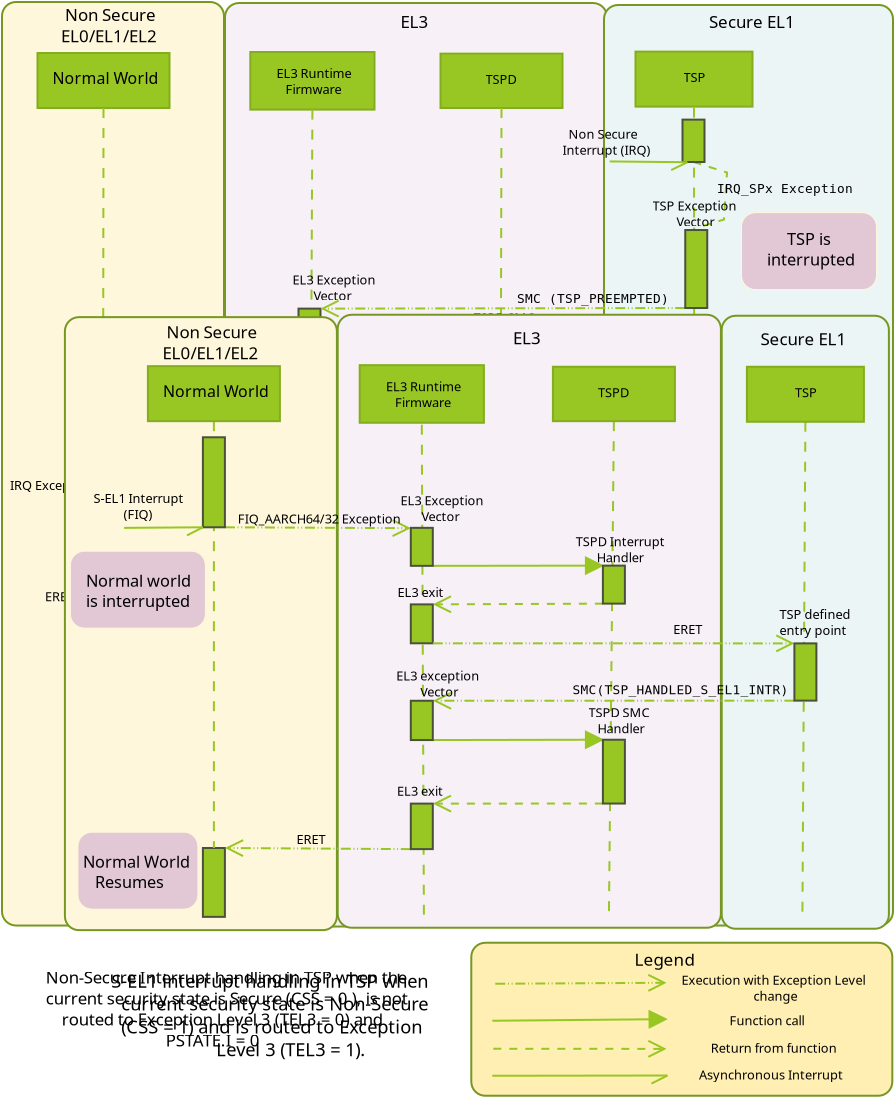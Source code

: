 <?xml version="1.0" encoding="UTF-8"?>
<dia:diagram xmlns:dia="http://www.lysator.liu.se/~alla/dia/">
  <dia:layer name="non_sec_int_bg" visible="true">
    <dia:group>
      <dia:group>
        <dia:group>
          <dia:object type="Flowchart - Box" version="0" id="O0">
            <dia:attribute name="obj_pos">
              <dia:point val="6.265,-17.137"/>
            </dia:attribute>
            <dia:attribute name="obj_bb">
              <dia:rectangle val="6.215,-17.188;25.415,29.087"/>
            </dia:attribute>
            <dia:attribute name="elem_corner">
              <dia:point val="6.265,-17.137"/>
            </dia:attribute>
            <dia:attribute name="elem_width">
              <dia:real val="19.1"/>
            </dia:attribute>
            <dia:attribute name="elem_height">
              <dia:real val="46.175"/>
            </dia:attribute>
            <dia:attribute name="border_width">
              <dia:real val="0.1"/>
            </dia:attribute>
            <dia:attribute name="border_color">
              <dia:color val="#769823"/>
            </dia:attribute>
            <dia:attribute name="inner_color">
              <dia:color val="#f7f0f7"/>
            </dia:attribute>
            <dia:attribute name="show_background">
              <dia:boolean val="true"/>
            </dia:attribute>
            <dia:attribute name="corner_radius">
              <dia:real val="0.7"/>
            </dia:attribute>
            <dia:attribute name="padding">
              <dia:real val="0.5"/>
            </dia:attribute>
            <dia:attribute name="text">
              <dia:composite type="text">
                <dia:attribute name="string">
                  <dia:string>##</dia:string>
                </dia:attribute>
                <dia:attribute name="font">
                  <dia:font family="sans" style="0" name="Helvetica"/>
                </dia:attribute>
                <dia:attribute name="height">
                  <dia:real val="0.8"/>
                </dia:attribute>
                <dia:attribute name="pos">
                  <dia:point val="15.815,6.145"/>
                </dia:attribute>
                <dia:attribute name="color">
                  <dia:color val="#000000"/>
                </dia:attribute>
                <dia:attribute name="alignment">
                  <dia:enum val="1"/>
                </dia:attribute>
              </dia:composite>
            </dia:attribute>
          </dia:object>
          <dia:object type="Standard - Text" version="1" id="O1">
            <dia:attribute name="obj_pos">
              <dia:point val="15.04,-15.887"/>
            </dia:attribute>
            <dia:attribute name="obj_bb">
              <dia:rectangle val="15.04,-16.672;16.582,-15.688"/>
            </dia:attribute>
            <dia:attribute name="text">
              <dia:composite type="text">
                <dia:attribute name="string">
                  <dia:string>#EL3#</dia:string>
                </dia:attribute>
                <dia:attribute name="font">
                  <dia:font family="sans" style="0" name="Helvetica"/>
                </dia:attribute>
                <dia:attribute name="height">
                  <dia:real val="1.058"/>
                </dia:attribute>
                <dia:attribute name="pos">
                  <dia:point val="15.04,-15.887"/>
                </dia:attribute>
                <dia:attribute name="color">
                  <dia:color val="#000000"/>
                </dia:attribute>
                <dia:attribute name="alignment">
                  <dia:enum val="0"/>
                </dia:attribute>
              </dia:composite>
            </dia:attribute>
            <dia:attribute name="valign">
              <dia:enum val="3"/>
            </dia:attribute>
          </dia:object>
        </dia:group>
        <dia:group>
          <dia:group>
            <dia:object type="Flowchart - Box" version="0" id="O2">
              <dia:attribute name="obj_pos">
                <dia:point val="7.53,-14.688"/>
              </dia:attribute>
              <dia:attribute name="obj_bb">
                <dia:rectangle val="7.48,-14.738;13.79,-11.758"/>
              </dia:attribute>
              <dia:attribute name="elem_corner">
                <dia:point val="7.53,-14.688"/>
              </dia:attribute>
              <dia:attribute name="elem_width">
                <dia:real val="6.21"/>
              </dia:attribute>
              <dia:attribute name="elem_height">
                <dia:real val="2.88"/>
              </dia:attribute>
              <dia:attribute name="border_width">
                <dia:real val="0.1"/>
              </dia:attribute>
              <dia:attribute name="border_color">
                <dia:color val="#83ad1e"/>
              </dia:attribute>
              <dia:attribute name="inner_color">
                <dia:color val="#98c723"/>
              </dia:attribute>
              <dia:attribute name="show_background">
                <dia:boolean val="true"/>
              </dia:attribute>
              <dia:attribute name="padding">
                <dia:real val="0.5"/>
              </dia:attribute>
              <dia:attribute name="text">
                <dia:composite type="text">
                  <dia:attribute name="string">
                    <dia:string>##</dia:string>
                  </dia:attribute>
                  <dia:attribute name="font">
                    <dia:font family="sans" style="0" name="Helvetica"/>
                  </dia:attribute>
                  <dia:attribute name="height">
                    <dia:real val="0.8"/>
                  </dia:attribute>
                  <dia:attribute name="pos">
                    <dia:point val="10.635,-13.053"/>
                  </dia:attribute>
                  <dia:attribute name="color">
                    <dia:color val="#000000"/>
                  </dia:attribute>
                  <dia:attribute name="alignment">
                    <dia:enum val="1"/>
                  </dia:attribute>
                </dia:composite>
              </dia:attribute>
            </dia:object>
            <dia:object type="Standard - Text" version="1" id="O3">
              <dia:attribute name="obj_pos">
                <dia:point val="8.84,-13.387"/>
              </dia:attribute>
              <dia:attribute name="obj_bb">
                <dia:rectangle val="8.84,-13.982;13.088,-12.438"/>
              </dia:attribute>
              <dia:attribute name="text">
                <dia:composite type="text">
                  <dia:attribute name="string">
                    <dia:string>#EL3 Runtime 
   Firmware#</dia:string>
                  </dia:attribute>
                  <dia:attribute name="font">
                    <dia:font family="sans" style="0" name="Helvetica"/>
                  </dia:attribute>
                  <dia:attribute name="height">
                    <dia:real val="0.8"/>
                  </dia:attribute>
                  <dia:attribute name="pos">
                    <dia:point val="8.84,-13.387"/>
                  </dia:attribute>
                  <dia:attribute name="color">
                    <dia:color val="#000000"/>
                  </dia:attribute>
                  <dia:attribute name="alignment">
                    <dia:enum val="0"/>
                  </dia:attribute>
                </dia:composite>
              </dia:attribute>
              <dia:attribute name="valign">
                <dia:enum val="3"/>
              </dia:attribute>
            </dia:object>
          </dia:group>
          <dia:object type="Standard - Line" version="0" id="O4">
            <dia:attribute name="obj_pos">
              <dia:point val="10.635,-11.807"/>
            </dia:attribute>
            <dia:attribute name="obj_bb">
              <dia:rectangle val="10.39,-11.858;10.685,28.215"/>
            </dia:attribute>
            <dia:attribute name="conn_endpoints">
              <dia:point val="10.635,-11.807"/>
              <dia:point val="10.44,28.165"/>
            </dia:attribute>
            <dia:attribute name="numcp">
              <dia:int val="1"/>
            </dia:attribute>
            <dia:attribute name="line_color">
              <dia:color val="#98c723"/>
            </dia:attribute>
            <dia:attribute name="line_width">
              <dia:real val="0.1"/>
            </dia:attribute>
            <dia:attribute name="line_style">
              <dia:enum val="1"/>
            </dia:attribute>
            <dia:attribute name="dashlength">
              <dia:real val="0.5"/>
            </dia:attribute>
          </dia:object>
        </dia:group>
        <dia:group>
          <dia:group>
            <dia:object type="Flowchart - Box" version="0" id="O5">
              <dia:attribute name="obj_pos">
                <dia:point val="17.04,-14.607"/>
              </dia:attribute>
              <dia:attribute name="obj_bb">
                <dia:rectangle val="16.99,-14.658;23.19,-11.838"/>
              </dia:attribute>
              <dia:attribute name="elem_corner">
                <dia:point val="17.04,-14.607"/>
              </dia:attribute>
              <dia:attribute name="elem_width">
                <dia:real val="6.1"/>
              </dia:attribute>
              <dia:attribute name="elem_height">
                <dia:real val="2.72"/>
              </dia:attribute>
              <dia:attribute name="border_width">
                <dia:real val="0.1"/>
              </dia:attribute>
              <dia:attribute name="border_color">
                <dia:color val="#83ad1e"/>
              </dia:attribute>
              <dia:attribute name="inner_color">
                <dia:color val="#98c723"/>
              </dia:attribute>
              <dia:attribute name="show_background">
                <dia:boolean val="true"/>
              </dia:attribute>
              <dia:attribute name="padding">
                <dia:real val="0.5"/>
              </dia:attribute>
              <dia:attribute name="text">
                <dia:composite type="text">
                  <dia:attribute name="string">
                    <dia:string>##</dia:string>
                  </dia:attribute>
                  <dia:attribute name="font">
                    <dia:font family="sans" style="0" name="Helvetica"/>
                  </dia:attribute>
                  <dia:attribute name="height">
                    <dia:real val="0.8"/>
                  </dia:attribute>
                  <dia:attribute name="pos">
                    <dia:point val="20.09,-13.053"/>
                  </dia:attribute>
                  <dia:attribute name="color">
                    <dia:color val="#000000"/>
                  </dia:attribute>
                  <dia:attribute name="alignment">
                    <dia:enum val="1"/>
                  </dia:attribute>
                </dia:composite>
              </dia:attribute>
            </dia:object>
            <dia:object type="Standard - Text" version="1" id="O6">
              <dia:attribute name="obj_pos">
                <dia:point val="19.29,-13.088"/>
              </dia:attribute>
              <dia:attribute name="obj_bb">
                <dia:rectangle val="19.29,-13.682;20.965,-12.938"/>
              </dia:attribute>
              <dia:attribute name="text">
                <dia:composite type="text">
                  <dia:attribute name="string">
                    <dia:string>#TSPD#</dia:string>
                  </dia:attribute>
                  <dia:attribute name="font">
                    <dia:font family="sans" style="0" name="Helvetica"/>
                  </dia:attribute>
                  <dia:attribute name="height">
                    <dia:real val="0.8"/>
                  </dia:attribute>
                  <dia:attribute name="pos">
                    <dia:point val="19.29,-13.088"/>
                  </dia:attribute>
                  <dia:attribute name="color">
                    <dia:color val="#000000"/>
                  </dia:attribute>
                  <dia:attribute name="alignment">
                    <dia:enum val="0"/>
                  </dia:attribute>
                </dia:composite>
              </dia:attribute>
              <dia:attribute name="valign">
                <dia:enum val="3"/>
              </dia:attribute>
            </dia:object>
          </dia:group>
          <dia:object type="Standard - Line" version="0" id="O7">
            <dia:attribute name="obj_pos">
              <dia:point val="20.09,-11.887"/>
            </dia:attribute>
            <dia:attribute name="obj_bb">
              <dia:rectangle val="19.94,-11.938;20.14,28.09"/>
            </dia:attribute>
            <dia:attribute name="conn_endpoints">
              <dia:point val="20.09,-11.887"/>
              <dia:point val="19.99,28.04"/>
            </dia:attribute>
            <dia:attribute name="numcp">
              <dia:int val="1"/>
            </dia:attribute>
            <dia:attribute name="line_color">
              <dia:color val="#98c723"/>
            </dia:attribute>
            <dia:attribute name="line_width">
              <dia:real val="0.1"/>
            </dia:attribute>
            <dia:attribute name="line_style">
              <dia:enum val="1"/>
            </dia:attribute>
            <dia:attribute name="dashlength">
              <dia:real val="0.5"/>
            </dia:attribute>
          </dia:object>
        </dia:group>
      </dia:group>
      <dia:group>
        <dia:object type="Flowchart - Box" version="0" id="O8">
          <dia:attribute name="obj_pos">
            <dia:point val="-4.885,-17.188"/>
          </dia:attribute>
          <dia:attribute name="obj_bb">
            <dia:rectangle val="-4.935,-17.238;6.265,29.038"/>
          </dia:attribute>
          <dia:attribute name="elem_corner">
            <dia:point val="-4.885,-17.188"/>
          </dia:attribute>
          <dia:attribute name="elem_width">
            <dia:real val="11.1"/>
          </dia:attribute>
          <dia:attribute name="elem_height">
            <dia:real val="46.175"/>
          </dia:attribute>
          <dia:attribute name="border_width">
            <dia:real val="0.1"/>
          </dia:attribute>
          <dia:attribute name="border_color">
            <dia:color val="#769823"/>
          </dia:attribute>
          <dia:attribute name="inner_color">
            <dia:color val="#fff7dc"/>
          </dia:attribute>
          <dia:attribute name="show_background">
            <dia:boolean val="true"/>
          </dia:attribute>
          <dia:attribute name="corner_radius">
            <dia:real val="0.7"/>
          </dia:attribute>
          <dia:attribute name="padding">
            <dia:real val="0.5"/>
          </dia:attribute>
          <dia:attribute name="text">
            <dia:composite type="text">
              <dia:attribute name="string">
                <dia:string>##</dia:string>
              </dia:attribute>
              <dia:attribute name="font">
                <dia:font family="sans" style="0" name="Helvetica"/>
              </dia:attribute>
              <dia:attribute name="height">
                <dia:real val="0.8"/>
              </dia:attribute>
              <dia:attribute name="pos">
                <dia:point val="0.665,6.095"/>
              </dia:attribute>
              <dia:attribute name="color">
                <dia:color val="#000000"/>
              </dia:attribute>
              <dia:attribute name="alignment">
                <dia:enum val="1"/>
              </dia:attribute>
            </dia:composite>
          </dia:attribute>
        </dia:object>
        <dia:group>
          <dia:object type="Standard - Text" version="1" id="O9">
            <dia:attribute name="obj_pos">
              <dia:point val="-1.929,-16.238"/>
            </dia:attribute>
            <dia:attribute name="obj_bb">
              <dia:rectangle val="-1.929,-17.023;3.269,-14.98"/>
            </dia:attribute>
            <dia:attribute name="text">
              <dia:composite type="text">
                <dia:attribute name="string">
                  <dia:string># Non Secure
EL0/EL1/EL2#</dia:string>
                </dia:attribute>
                <dia:attribute name="font">
                  <dia:font family="sans" style="0" name="Helvetica"/>
                </dia:attribute>
                <dia:attribute name="height">
                  <dia:real val="1.058"/>
                </dia:attribute>
                <dia:attribute name="pos">
                  <dia:point val="-1.929,-16.238"/>
                </dia:attribute>
                <dia:attribute name="color">
                  <dia:color val="#000000"/>
                </dia:attribute>
                <dia:attribute name="alignment">
                  <dia:enum val="0"/>
                </dia:attribute>
              </dia:composite>
            </dia:attribute>
            <dia:attribute name="valign">
              <dia:enum val="3"/>
            </dia:attribute>
          </dia:object>
          <dia:group>
            <dia:object type="Flowchart - Box" version="0" id="O10">
              <dia:attribute name="obj_pos">
                <dia:point val="-3.11,-14.637"/>
              </dia:attribute>
              <dia:attribute name="obj_bb">
                <dia:rectangle val="-3.16,-14.688;3.54,-11.838"/>
              </dia:attribute>
              <dia:attribute name="elem_corner">
                <dia:point val="-3.11,-14.637"/>
              </dia:attribute>
              <dia:attribute name="elem_width">
                <dia:real val="6.6"/>
              </dia:attribute>
              <dia:attribute name="elem_height">
                <dia:real val="2.75"/>
              </dia:attribute>
              <dia:attribute name="border_width">
                <dia:real val="0.1"/>
              </dia:attribute>
              <dia:attribute name="border_color">
                <dia:color val="#83ad1e"/>
              </dia:attribute>
              <dia:attribute name="inner_color">
                <dia:color val="#98c723"/>
              </dia:attribute>
              <dia:attribute name="show_background">
                <dia:boolean val="true"/>
              </dia:attribute>
              <dia:attribute name="padding">
                <dia:real val="0.5"/>
              </dia:attribute>
              <dia:attribute name="text">
                <dia:composite type="text">
                  <dia:attribute name="string">
                    <dia:string>##</dia:string>
                  </dia:attribute>
                  <dia:attribute name="font">
                    <dia:font family="sans" style="0" name="Helvetica"/>
                  </dia:attribute>
                  <dia:attribute name="height">
                    <dia:real val="0.8"/>
                  </dia:attribute>
                  <dia:attribute name="pos">
                    <dia:point val="0.19,-13.068"/>
                  </dia:attribute>
                  <dia:attribute name="color">
                    <dia:color val="#000000"/>
                  </dia:attribute>
                  <dia:attribute name="alignment">
                    <dia:enum val="1"/>
                  </dia:attribute>
                </dia:composite>
              </dia:attribute>
            </dia:object>
            <dia:object type="Standard - Text" version="1" id="O11">
              <dia:attribute name="obj_pos">
                <dia:point val="-2.36,-13.088"/>
              </dia:attribute>
              <dia:attribute name="obj_bb">
                <dia:rectangle val="-2.36,-13.822;3.025,-12.9"/>
              </dia:attribute>
              <dia:attribute name="text">
                <dia:composite type="text">
                  <dia:attribute name="string">
                    <dia:string>#Normal World#</dia:string>
                  </dia:attribute>
                  <dia:attribute name="font">
                    <dia:font family="sans" style="0" name="Helvetica"/>
                  </dia:attribute>
                  <dia:attribute name="height">
                    <dia:real val="0.991"/>
                  </dia:attribute>
                  <dia:attribute name="pos">
                    <dia:point val="-2.36,-13.088"/>
                  </dia:attribute>
                  <dia:attribute name="color">
                    <dia:color val="#000000"/>
                  </dia:attribute>
                  <dia:attribute name="alignment">
                    <dia:enum val="0"/>
                  </dia:attribute>
                </dia:composite>
              </dia:attribute>
              <dia:attribute name="valign">
                <dia:enum val="3"/>
              </dia:attribute>
            </dia:object>
          </dia:group>
          <dia:object type="Standard - Line" version="0" id="O12">
            <dia:attribute name="obj_pos">
              <dia:point val="0.19,-11.887"/>
            </dia:attribute>
            <dia:attribute name="obj_bb">
              <dia:rectangle val="0.09,-11.938;0.24,28.04"/>
            </dia:attribute>
            <dia:attribute name="conn_endpoints">
              <dia:point val="0.19,-11.887"/>
              <dia:point val="0.14,27.99"/>
            </dia:attribute>
            <dia:attribute name="numcp">
              <dia:int val="1"/>
            </dia:attribute>
            <dia:attribute name="line_color">
              <dia:color val="#98c723"/>
            </dia:attribute>
            <dia:attribute name="line_width">
              <dia:real val="0.1"/>
            </dia:attribute>
            <dia:attribute name="line_style">
              <dia:enum val="1"/>
            </dia:attribute>
            <dia:attribute name="dashlength">
              <dia:real val="0.5"/>
            </dia:attribute>
          </dia:object>
        </dia:group>
      </dia:group>
      <dia:group>
        <dia:group>
          <dia:object type="Flowchart - Box" version="0" id="O13">
            <dia:attribute name="obj_pos">
              <dia:point val="25.215,-17.038"/>
            </dia:attribute>
            <dia:attribute name="obj_bb">
              <dia:rectangle val="25.165,-17.087;39.715,29.038"/>
            </dia:attribute>
            <dia:attribute name="elem_corner">
              <dia:point val="25.215,-17.038"/>
            </dia:attribute>
            <dia:attribute name="elem_width">
              <dia:real val="14.45"/>
            </dia:attribute>
            <dia:attribute name="elem_height">
              <dia:real val="46.025"/>
            </dia:attribute>
            <dia:attribute name="border_width">
              <dia:real val="0.1"/>
            </dia:attribute>
            <dia:attribute name="border_color">
              <dia:color val="#769823"/>
            </dia:attribute>
            <dia:attribute name="inner_color">
              <dia:color val="#ebf5f6"/>
            </dia:attribute>
            <dia:attribute name="show_background">
              <dia:boolean val="true"/>
            </dia:attribute>
            <dia:attribute name="corner_radius">
              <dia:real val="0.7"/>
            </dia:attribute>
            <dia:attribute name="padding">
              <dia:real val="0.5"/>
            </dia:attribute>
            <dia:attribute name="text">
              <dia:composite type="text">
                <dia:attribute name="string">
                  <dia:string>##</dia:string>
                </dia:attribute>
                <dia:attribute name="font">
                  <dia:font family="sans" style="0" name="Helvetica"/>
                </dia:attribute>
                <dia:attribute name="height">
                  <dia:real val="0.8"/>
                </dia:attribute>
                <dia:attribute name="pos">
                  <dia:point val="32.44,6.17"/>
                </dia:attribute>
                <dia:attribute name="color">
                  <dia:color val="#000000"/>
                </dia:attribute>
                <dia:attribute name="alignment">
                  <dia:enum val="1"/>
                </dia:attribute>
              </dia:composite>
            </dia:attribute>
          </dia:object>
          <dia:object type="Standard - Text" version="1" id="O14">
            <dia:attribute name="obj_pos">
              <dia:point val="30.468,-15.887"/>
            </dia:attribute>
            <dia:attribute name="obj_bb">
              <dia:rectangle val="30.468,-16.672;35.185,-15.688"/>
            </dia:attribute>
            <dia:attribute name="text">
              <dia:composite type="text">
                <dia:attribute name="string">
                  <dia:string>#Secure EL1#</dia:string>
                </dia:attribute>
                <dia:attribute name="font">
                  <dia:font family="sans" style="0" name="Helvetica"/>
                </dia:attribute>
                <dia:attribute name="height">
                  <dia:real val="1.058"/>
                </dia:attribute>
                <dia:attribute name="pos">
                  <dia:point val="30.468,-15.887"/>
                </dia:attribute>
                <dia:attribute name="color">
                  <dia:color val="#000000"/>
                </dia:attribute>
                <dia:attribute name="alignment">
                  <dia:enum val="0"/>
                </dia:attribute>
              </dia:composite>
            </dia:attribute>
            <dia:attribute name="valign">
              <dia:enum val="3"/>
            </dia:attribute>
          </dia:object>
        </dia:group>
        <dia:group>
          <dia:group>
            <dia:object type="Flowchart - Box" version="0" id="O15">
              <dia:attribute name="obj_pos">
                <dia:point val="26.79,-14.707"/>
              </dia:attribute>
              <dia:attribute name="obj_bb">
                <dia:rectangle val="26.74,-14.758;32.69,-11.908"/>
              </dia:attribute>
              <dia:attribute name="elem_corner">
                <dia:point val="26.79,-14.707"/>
              </dia:attribute>
              <dia:attribute name="elem_width">
                <dia:real val="5.85"/>
              </dia:attribute>
              <dia:attribute name="elem_height">
                <dia:real val="2.75"/>
              </dia:attribute>
              <dia:attribute name="border_width">
                <dia:real val="0.1"/>
              </dia:attribute>
              <dia:attribute name="border_color">
                <dia:color val="#83ad1e"/>
              </dia:attribute>
              <dia:attribute name="inner_color">
                <dia:color val="#98c723"/>
              </dia:attribute>
              <dia:attribute name="show_background">
                <dia:boolean val="true"/>
              </dia:attribute>
              <dia:attribute name="padding">
                <dia:real val="0.5"/>
              </dia:attribute>
              <dia:attribute name="text">
                <dia:composite type="text">
                  <dia:attribute name="string">
                    <dia:string>##</dia:string>
                  </dia:attribute>
                  <dia:attribute name="font">
                    <dia:font family="sans" style="0" name="Helvetica"/>
                  </dia:attribute>
                  <dia:attribute name="height">
                    <dia:real val="0.8"/>
                  </dia:attribute>
                  <dia:attribute name="pos">
                    <dia:point val="29.715,-13.137"/>
                  </dia:attribute>
                  <dia:attribute name="color">
                    <dia:color val="#000000"/>
                  </dia:attribute>
                  <dia:attribute name="alignment">
                    <dia:enum val="1"/>
                  </dia:attribute>
                </dia:composite>
              </dia:attribute>
            </dia:object>
            <dia:object type="Standard - Text" version="1" id="O16">
              <dia:attribute name="obj_pos">
                <dia:point val="29.19,-13.188"/>
              </dia:attribute>
              <dia:attribute name="obj_bb">
                <dia:rectangle val="29.19,-13.783;30.372,-13.037"/>
              </dia:attribute>
              <dia:attribute name="text">
                <dia:composite type="text">
                  <dia:attribute name="string">
                    <dia:string>#TSP#</dia:string>
                  </dia:attribute>
                  <dia:attribute name="font">
                    <dia:font family="sans" style="0" name="Helvetica"/>
                  </dia:attribute>
                  <dia:attribute name="height">
                    <dia:real val="0.8"/>
                  </dia:attribute>
                  <dia:attribute name="pos">
                    <dia:point val="29.19,-13.188"/>
                  </dia:attribute>
                  <dia:attribute name="color">
                    <dia:color val="#000000"/>
                  </dia:attribute>
                  <dia:attribute name="alignment">
                    <dia:enum val="0"/>
                  </dia:attribute>
                </dia:composite>
              </dia:attribute>
              <dia:attribute name="valign">
                <dia:enum val="3"/>
              </dia:attribute>
            </dia:object>
          </dia:group>
          <dia:object type="Standard - Line" version="0" id="O17">
            <dia:attribute name="obj_pos">
              <dia:point val="29.715,-11.908"/>
            </dia:attribute>
            <dia:attribute name="obj_bb">
              <dia:rectangle val="29.665,-11.957;29.79,28.637"/>
            </dia:attribute>
            <dia:attribute name="conn_endpoints">
              <dia:point val="29.715,-11.908"/>
              <dia:point val="29.74,28.587"/>
            </dia:attribute>
            <dia:attribute name="numcp">
              <dia:int val="1"/>
            </dia:attribute>
            <dia:attribute name="line_color">
              <dia:color val="#98c723"/>
            </dia:attribute>
            <dia:attribute name="line_width">
              <dia:real val="0.1"/>
            </dia:attribute>
            <dia:attribute name="line_style">
              <dia:enum val="1"/>
            </dia:attribute>
            <dia:attribute name="dashlength">
              <dia:real val="0.5"/>
            </dia:attribute>
          </dia:object>
        </dia:group>
      </dia:group>
    </dia:group>
  </dia:layer>
  <dia:layer name="non_sec_int_handling" visible="true">
    <dia:group>
      <dia:object type="Standard - Line" version="0" id="O18">
        <dia:attribute name="obj_pos">
          <dia:point val="9.94,5.862"/>
        </dia:attribute>
        <dia:attribute name="obj_bb">
          <dia:rectangle val="0.053,5.325;9.99,6.286"/>
        </dia:attribute>
        <dia:attribute name="conn_endpoints">
          <dia:point val="9.94,5.862"/>
          <dia:point val="0.165,5.8"/>
        </dia:attribute>
        <dia:attribute name="numcp">
          <dia:int val="1"/>
        </dia:attribute>
        <dia:attribute name="line_color">
          <dia:color val="#98c723"/>
        </dia:attribute>
        <dia:attribute name="line_width">
          <dia:real val="0.1"/>
        </dia:attribute>
        <dia:attribute name="line_style">
          <dia:enum val="3"/>
        </dia:attribute>
        <dia:attribute name="end_arrow">
          <dia:enum val="1"/>
        </dia:attribute>
        <dia:attribute name="end_arrow_length">
          <dia:real val="0.8"/>
        </dia:attribute>
        <dia:attribute name="end_arrow_width">
          <dia:real val="0.8"/>
        </dia:attribute>
        <dia:attribute name="dashlength">
          <dia:real val="0.5"/>
        </dia:attribute>
      </dia:object>
      <dia:object type="Standard - Text" version="1" id="O19">
        <dia:attribute name="obj_pos">
          <dia:point val="5.39,5.345"/>
        </dia:attribute>
        <dia:attribute name="obj_bb">
          <dia:rectangle val="5.39,4.75;7.035,5.495"/>
        </dia:attribute>
        <dia:attribute name="text">
          <dia:composite type="text">
            <dia:attribute name="string">
              <dia:string>#ERET#</dia:string>
            </dia:attribute>
            <dia:attribute name="font">
              <dia:font family="sans" style="0" name="Helvetica"/>
            </dia:attribute>
            <dia:attribute name="height">
              <dia:real val="0.8"/>
            </dia:attribute>
            <dia:attribute name="pos">
              <dia:point val="5.39,5.345"/>
            </dia:attribute>
            <dia:attribute name="color">
              <dia:color val="#000000"/>
            </dia:attribute>
            <dia:attribute name="alignment">
              <dia:enum val="0"/>
            </dia:attribute>
          </dia:composite>
        </dia:attribute>
        <dia:attribute name="valign">
          <dia:enum val="3"/>
        </dia:attribute>
      </dia:object>
    </dia:group>
    <dia:group>
      <dia:object type="Standard - Line" version="0" id="O20">
        <dia:attribute name="obj_pos">
          <dia:point val="0.79,15.768"/>
        </dia:attribute>
        <dia:attribute name="obj_bb">
          <dia:rectangle val="0.74,15.241;10.052,16.203"/>
        </dia:attribute>
        <dia:attribute name="conn_endpoints">
          <dia:point val="0.79,15.768"/>
          <dia:point val="9.94,15.717"/>
        </dia:attribute>
        <dia:attribute name="numcp">
          <dia:int val="1"/>
        </dia:attribute>
        <dia:attribute name="line_color">
          <dia:color val="#98c723"/>
        </dia:attribute>
        <dia:attribute name="line_width">
          <dia:real val="0.1"/>
        </dia:attribute>
        <dia:attribute name="line_style">
          <dia:enum val="3"/>
        </dia:attribute>
        <dia:attribute name="end_arrow">
          <dia:enum val="1"/>
        </dia:attribute>
        <dia:attribute name="end_arrow_length">
          <dia:real val="0.8"/>
        </dia:attribute>
        <dia:attribute name="end_arrow_width">
          <dia:real val="0.8"/>
        </dia:attribute>
        <dia:attribute name="dashlength">
          <dia:real val="0.5"/>
        </dia:attribute>
      </dia:object>
      <dia:object type="Standard - Text" version="1" id="O21">
        <dia:attribute name="obj_pos">
          <dia:point val="1.515,15.363"/>
        </dia:attribute>
        <dia:attribute name="obj_bb">
          <dia:rectangle val="1.515,14.768;9.215,15.512"/>
        </dia:attribute>
        <dia:attribute name="text">
          <dia:composite type="text">
            <dia:attribute name="string">
              <dia:string>#SMC (TSP_FID_RESUME)#</dia:string>
            </dia:attribute>
            <dia:attribute name="font">
              <dia:font family="monospace" style="0" name="Courier"/>
            </dia:attribute>
            <dia:attribute name="height">
              <dia:real val="0.8"/>
            </dia:attribute>
            <dia:attribute name="pos">
              <dia:point val="1.515,15.363"/>
            </dia:attribute>
            <dia:attribute name="color">
              <dia:color val="#000000"/>
            </dia:attribute>
            <dia:attribute name="alignment">
              <dia:enum val="0"/>
            </dia:attribute>
          </dia:composite>
        </dia:attribute>
        <dia:attribute name="valign">
          <dia:enum val="3"/>
        </dia:attribute>
      </dia:object>
    </dia:group>
    <dia:group>
      <dia:object type="Standard - Text" version="1" id="O22">
        <dia:attribute name="obj_pos">
          <dia:point val="-1.735,4.662"/>
        </dia:attribute>
        <dia:attribute name="obj_bb">
          <dia:rectangle val="-1.735,4.067;2.365,5.612"/>
        </dia:attribute>
        <dia:attribute name="text">
          <dia:composite type="text">
            <dia:attribute name="string">
              <dia:string>#Resume Non
Secure State#</dia:string>
            </dia:attribute>
            <dia:attribute name="font">
              <dia:font family="sans" style="0" name="Helvetica"/>
            </dia:attribute>
            <dia:attribute name="height">
              <dia:real val="0.8"/>
            </dia:attribute>
            <dia:attribute name="pos">
              <dia:point val="-1.735,4.662"/>
            </dia:attribute>
            <dia:attribute name="color">
              <dia:color val="#000000"/>
            </dia:attribute>
            <dia:attribute name="alignment">
              <dia:enum val="0"/>
            </dia:attribute>
          </dia:composite>
        </dia:attribute>
        <dia:attribute name="valign">
          <dia:enum val="3"/>
        </dia:attribute>
      </dia:object>
      <dia:group>
        <dia:object type="Standard - Text" version="1" id="O23">
          <dia:attribute name="obj_pos">
            <dia:point val="-4.485,7.213"/>
          </dia:attribute>
          <dia:attribute name="obj_bb">
            <dia:rectangle val="-4.485,6.617;0.013,7.362"/>
          </dia:attribute>
          <dia:attribute name="text">
            <dia:composite type="text">
              <dia:attribute name="string">
                <dia:string>#IRQ Exception#</dia:string>
              </dia:attribute>
              <dia:attribute name="font">
                <dia:font family="sans" style="0" name="Helvetica"/>
              </dia:attribute>
              <dia:attribute name="height">
                <dia:real val="0.8"/>
              </dia:attribute>
              <dia:attribute name="pos">
                <dia:point val="-4.485,7.213"/>
              </dia:attribute>
              <dia:attribute name="color">
                <dia:color val="#000000"/>
              </dia:attribute>
              <dia:attribute name="alignment">
                <dia:enum val="0"/>
              </dia:attribute>
            </dia:composite>
          </dia:attribute>
          <dia:attribute name="valign">
            <dia:enum val="3"/>
          </dia:attribute>
        </dia:object>
        <dia:object type="Standard - PolyLine" version="0" id="O24">
          <dia:attribute name="obj_pos">
            <dia:point val="0.265,5.8"/>
          </dia:attribute>
          <dia:attribute name="obj_bb">
            <dia:rectangle val="-0.86,5.731;0.334,9.131"/>
          </dia:attribute>
          <dia:attribute name="poly_points">
            <dia:point val="0.265,5.8"/>
            <dia:point val="-0.81,6.45"/>
            <dia:point val="-0.81,8.8"/>
            <dia:point val="-0.06,9.068"/>
          </dia:attribute>
          <dia:attribute name="line_color">
            <dia:color val="#98c723"/>
          </dia:attribute>
          <dia:attribute name="line_style">
            <dia:enum val="1"/>
          </dia:attribute>
          <dia:attribute name="dashlength">
            <dia:real val="0.4"/>
          </dia:attribute>
        </dia:object>
      </dia:group>
      <dia:group>
        <dia:object type="Flowchart - Box" version="0" id="O25">
          <dia:attribute name="obj_pos">
            <dia:point val="-0.21,9.168"/>
          </dia:attribute>
          <dia:attribute name="obj_bb">
            <dia:rectangle val="-0.26,9.117;0.94,11.117"/>
          </dia:attribute>
          <dia:attribute name="elem_corner">
            <dia:point val="-0.21,9.168"/>
          </dia:attribute>
          <dia:attribute name="elem_width">
            <dia:real val="1.1"/>
          </dia:attribute>
          <dia:attribute name="elem_height">
            <dia:real val="1.9"/>
          </dia:attribute>
          <dia:attribute name="border_width">
            <dia:real val="0.1"/>
          </dia:attribute>
          <dia:attribute name="border_color">
            <dia:color val="#4b503b"/>
          </dia:attribute>
          <dia:attribute name="inner_color">
            <dia:color val="#98c723"/>
          </dia:attribute>
          <dia:attribute name="show_background">
            <dia:boolean val="true"/>
          </dia:attribute>
          <dia:attribute name="padding">
            <dia:real val="0.5"/>
          </dia:attribute>
          <dia:attribute name="text">
            <dia:composite type="text">
              <dia:attribute name="string">
                <dia:string>##</dia:string>
              </dia:attribute>
              <dia:attribute name="font">
                <dia:font family="sans" style="0" name="Helvetica"/>
              </dia:attribute>
              <dia:attribute name="height">
                <dia:real val="0.8"/>
              </dia:attribute>
              <dia:attribute name="pos">
                <dia:point val="0.34,10.312"/>
              </dia:attribute>
              <dia:attribute name="color">
                <dia:color val="#000000"/>
              </dia:attribute>
              <dia:attribute name="alignment">
                <dia:enum val="1"/>
              </dia:attribute>
            </dia:composite>
          </dia:attribute>
        </dia:object>
        <dia:object type="Standard - Text" version="1" id="O26">
          <dia:attribute name="obj_pos">
            <dia:point val="-1.285,8.213"/>
          </dia:attribute>
          <dia:attribute name="obj_bb">
            <dia:rectangle val="-1.285,7.617;4.258,9.162"/>
          </dia:attribute>
          <dia:attribute name="text">
            <dia:composite type="text">
              <dia:attribute name="string">
                <dia:string>#      Non Secure
Interrupt Handler#</dia:string>
              </dia:attribute>
              <dia:attribute name="font">
                <dia:font family="sans" style="0" name="Helvetica"/>
              </dia:attribute>
              <dia:attribute name="height">
                <dia:real val="0.8"/>
              </dia:attribute>
              <dia:attribute name="pos">
                <dia:point val="-1.285,8.213"/>
              </dia:attribute>
              <dia:attribute name="color">
                <dia:color val="#000000"/>
              </dia:attribute>
              <dia:attribute name="alignment">
                <dia:enum val="0"/>
              </dia:attribute>
            </dia:composite>
          </dia:attribute>
          <dia:attribute name="valign">
            <dia:enum val="3"/>
          </dia:attribute>
        </dia:object>
      </dia:group>
      <dia:group>
        <dia:object type="Standard - Text" version="1" id="O27">
          <dia:attribute name="obj_pos">
            <dia:point val="-2.735,12.775"/>
          </dia:attribute>
          <dia:attribute name="obj_bb">
            <dia:rectangle val="-2.735,12.18;-1.09,12.925"/>
          </dia:attribute>
          <dia:attribute name="text">
            <dia:composite type="text">
              <dia:attribute name="string">
                <dia:string>#ERET#</dia:string>
              </dia:attribute>
              <dia:attribute name="font">
                <dia:font family="sans" style="0" name="Helvetica"/>
              </dia:attribute>
              <dia:attribute name="height">
                <dia:real val="0.8"/>
              </dia:attribute>
              <dia:attribute name="pos">
                <dia:point val="-2.735,12.775"/>
              </dia:attribute>
              <dia:attribute name="color">
                <dia:color val="#000000"/>
              </dia:attribute>
              <dia:attribute name="alignment">
                <dia:enum val="0"/>
              </dia:attribute>
            </dia:composite>
          </dia:attribute>
          <dia:attribute name="valign">
            <dia:enum val="3"/>
          </dia:attribute>
        </dia:object>
        <dia:object type="Standard - PolyLine" version="0" id="O28">
          <dia:attribute name="obj_pos">
            <dia:point val="0.065,11.068"/>
          </dia:attribute>
          <dia:attribute name="obj_bb">
            <dia:rectangle val="-1.036,11.001;0.132,13.933"/>
          </dia:attribute>
          <dia:attribute name="poly_points">
            <dia:point val="0.065,11.068"/>
            <dia:point val="-0.985,11.588"/>
            <dia:point val="-0.935,13.488"/>
            <dia:point val="-0.035,13.867"/>
          </dia:attribute>
          <dia:attribute name="line_color">
            <dia:color val="#98c723"/>
          </dia:attribute>
          <dia:attribute name="line_style">
            <dia:enum val="1"/>
          </dia:attribute>
          <dia:attribute name="dashlength">
            <dia:real val="0.4"/>
          </dia:attribute>
        </dia:object>
      </dia:group>
      <dia:group>
        <dia:object type="Flowchart - Box" version="0" id="O29">
          <dia:attribute name="obj_pos">
            <dia:point val="-0.31,13.867"/>
          </dia:attribute>
          <dia:attribute name="obj_bb">
            <dia:rectangle val="-0.36,13.818;0.84,15.818"/>
          </dia:attribute>
          <dia:attribute name="elem_corner">
            <dia:point val="-0.31,13.867"/>
          </dia:attribute>
          <dia:attribute name="elem_width">
            <dia:real val="1.1"/>
          </dia:attribute>
          <dia:attribute name="elem_height">
            <dia:real val="1.9"/>
          </dia:attribute>
          <dia:attribute name="border_width">
            <dia:real val="0.1"/>
          </dia:attribute>
          <dia:attribute name="border_color">
            <dia:color val="#4b503b"/>
          </dia:attribute>
          <dia:attribute name="inner_color">
            <dia:color val="#98c723"/>
          </dia:attribute>
          <dia:attribute name="show_background">
            <dia:boolean val="true"/>
          </dia:attribute>
          <dia:attribute name="padding">
            <dia:real val="0.5"/>
          </dia:attribute>
          <dia:attribute name="text">
            <dia:composite type="text">
              <dia:attribute name="string">
                <dia:string>##</dia:string>
              </dia:attribute>
              <dia:attribute name="font">
                <dia:font family="sans" style="0" name="Helvetica"/>
              </dia:attribute>
              <dia:attribute name="height">
                <dia:real val="0.8"/>
              </dia:attribute>
              <dia:attribute name="pos">
                <dia:point val="0.24,15.012"/>
              </dia:attribute>
              <dia:attribute name="color">
                <dia:color val="#000000"/>
              </dia:attribute>
              <dia:attribute name="alignment">
                <dia:enum val="1"/>
              </dia:attribute>
            </dia:composite>
          </dia:attribute>
        </dia:object>
        <dia:object type="Standard - Text" version="1" id="O30">
          <dia:attribute name="obj_pos">
            <dia:point val="-0.385,13.062"/>
          </dia:attribute>
          <dia:attribute name="obj_bb">
            <dia:rectangle val="-0.385,12.467;3.715,14.012"/>
          </dia:attribute>
          <dia:attribute name="text">
            <dia:composite type="text">
              <dia:attribute name="string">
                <dia:string>#Resume Non
Secure State#</dia:string>
              </dia:attribute>
              <dia:attribute name="font">
                <dia:font family="sans" style="0" name="Helvetica"/>
              </dia:attribute>
              <dia:attribute name="height">
                <dia:real val="0.8"/>
              </dia:attribute>
              <dia:attribute name="pos">
                <dia:point val="-0.385,13.062"/>
              </dia:attribute>
              <dia:attribute name="color">
                <dia:color val="#000000"/>
              </dia:attribute>
              <dia:attribute name="alignment">
                <dia:enum val="0"/>
              </dia:attribute>
            </dia:composite>
          </dia:attribute>
          <dia:attribute name="valign">
            <dia:enum val="3"/>
          </dia:attribute>
        </dia:object>
      </dia:group>
    </dia:group>
    <dia:group>
      <dia:object type="Standard - Line" version="0" id="O31">
        <dia:attribute name="obj_pos">
          <dia:point val="10.765,0.113"/>
        </dia:attribute>
        <dia:attribute name="obj_bb">
          <dia:rectangle val="10.715,-0.341;19.652,0.62"/>
        </dia:attribute>
        <dia:attribute name="conn_endpoints">
          <dia:point val="10.765,0.113"/>
          <dia:point val="19.54,0.142"/>
        </dia:attribute>
        <dia:attribute name="numcp">
          <dia:int val="1"/>
        </dia:attribute>
        <dia:attribute name="line_color">
          <dia:color val="#98c723"/>
        </dia:attribute>
        <dia:attribute name="line_width">
          <dia:real val="0.1"/>
        </dia:attribute>
        <dia:attribute name="end_arrow">
          <dia:enum val="3"/>
        </dia:attribute>
        <dia:attribute name="end_arrow_length">
          <dia:real val="0.8"/>
        </dia:attribute>
        <dia:attribute name="end_arrow_width">
          <dia:real val="0.8"/>
        </dia:attribute>
      </dia:object>
      <dia:object type="Standard - Line" version="0" id="O32">
        <dia:attribute name="obj_pos">
          <dia:point val="11.04,17.617"/>
        </dia:attribute>
        <dia:attribute name="obj_bb">
          <dia:rectangle val="10.99,17.092;19.602,18.053"/>
        </dia:attribute>
        <dia:attribute name="conn_endpoints">
          <dia:point val="11.04,17.617"/>
          <dia:point val="19.49,17.567"/>
        </dia:attribute>
        <dia:attribute name="numcp">
          <dia:int val="1"/>
        </dia:attribute>
        <dia:attribute name="line_color">
          <dia:color val="#98c723"/>
        </dia:attribute>
        <dia:attribute name="line_width">
          <dia:real val="0.1"/>
        </dia:attribute>
        <dia:attribute name="end_arrow">
          <dia:enum val="3"/>
        </dia:attribute>
        <dia:attribute name="end_arrow_length">
          <dia:real val="0.8"/>
        </dia:attribute>
        <dia:attribute name="end_arrow_width">
          <dia:real val="0.8"/>
        </dia:attribute>
      </dia:object>
      <dia:object type="Standard - Line" version="0" id="O33">
        <dia:attribute name="obj_pos">
          <dia:point val="19.815,3.562"/>
        </dia:attribute>
        <dia:attribute name="obj_bb">
          <dia:rectangle val="10.928,3.109;19.865,4.07"/>
        </dia:attribute>
        <dia:attribute name="conn_endpoints">
          <dia:point val="19.815,3.562"/>
          <dia:point val="11.04,3.592"/>
        </dia:attribute>
        <dia:attribute name="numcp">
          <dia:int val="1"/>
        </dia:attribute>
        <dia:attribute name="line_color">
          <dia:color val="#98c723"/>
        </dia:attribute>
        <dia:attribute name="line_width">
          <dia:real val="0.1"/>
        </dia:attribute>
        <dia:attribute name="line_style">
          <dia:enum val="4"/>
        </dia:attribute>
        <dia:attribute name="end_arrow">
          <dia:enum val="1"/>
        </dia:attribute>
        <dia:attribute name="end_arrow_length">
          <dia:real val="0.8"/>
        </dia:attribute>
        <dia:attribute name="end_arrow_width">
          <dia:real val="0.8"/>
        </dia:attribute>
        <dia:attribute name="dashlength">
          <dia:real val="4"/>
        </dia:attribute>
      </dia:object>
      <dia:object type="Standard - Line" version="0" id="O34">
        <dia:attribute name="obj_pos">
          <dia:point val="20.04,19.468"/>
        </dia:attribute>
        <dia:attribute name="obj_bb">
          <dia:rectangle val="11.028,19.009;20.09,19.971"/>
        </dia:attribute>
        <dia:attribute name="conn_endpoints">
          <dia:point val="20.04,19.468"/>
          <dia:point val="11.14,19.492"/>
        </dia:attribute>
        <dia:attribute name="numcp">
          <dia:int val="1"/>
        </dia:attribute>
        <dia:attribute name="line_color">
          <dia:color val="#98c723"/>
        </dia:attribute>
        <dia:attribute name="line_width">
          <dia:real val="0.1"/>
        </dia:attribute>
        <dia:attribute name="line_style">
          <dia:enum val="4"/>
        </dia:attribute>
        <dia:attribute name="end_arrow">
          <dia:enum val="1"/>
        </dia:attribute>
        <dia:attribute name="end_arrow_length">
          <dia:real val="0.8"/>
        </dia:attribute>
        <dia:attribute name="end_arrow_width">
          <dia:real val="0.8"/>
        </dia:attribute>
        <dia:attribute name="dashlength">
          <dia:real val="4"/>
        </dia:attribute>
      </dia:object>
      <dia:group>
        <dia:object type="Flowchart - Box" version="0" id="O35">
          <dia:attribute name="obj_pos">
            <dia:point val="9.94,-1.857"/>
          </dia:attribute>
          <dia:attribute name="obj_bb">
            <dia:rectangle val="9.89,-1.907;11.09,0.163"/>
          </dia:attribute>
          <dia:attribute name="elem_corner">
            <dia:point val="9.94,-1.857"/>
          </dia:attribute>
          <dia:attribute name="elem_width">
            <dia:real val="1.1"/>
          </dia:attribute>
          <dia:attribute name="elem_height">
            <dia:real val="1.97"/>
          </dia:attribute>
          <dia:attribute name="border_width">
            <dia:real val="0.1"/>
          </dia:attribute>
          <dia:attribute name="border_color">
            <dia:color val="#4b503b"/>
          </dia:attribute>
          <dia:attribute name="inner_color">
            <dia:color val="#98c723"/>
          </dia:attribute>
          <dia:attribute name="show_background">
            <dia:boolean val="true"/>
          </dia:attribute>
          <dia:attribute name="padding">
            <dia:real val="0.5"/>
          </dia:attribute>
          <dia:attribute name="text">
            <dia:composite type="text">
              <dia:attribute name="string">
                <dia:string>##</dia:string>
              </dia:attribute>
              <dia:attribute name="font">
                <dia:font family="sans" style="0" name="Helvetica"/>
              </dia:attribute>
              <dia:attribute name="height">
                <dia:real val="0.8"/>
              </dia:attribute>
              <dia:attribute name="pos">
                <dia:point val="10.49,-0.677"/>
              </dia:attribute>
              <dia:attribute name="color">
                <dia:color val="#000000"/>
              </dia:attribute>
              <dia:attribute name="alignment">
                <dia:enum val="1"/>
              </dia:attribute>
            </dia:composite>
          </dia:attribute>
        </dia:object>
        <dia:object type="Standard - Text" version="1" id="O36">
          <dia:attribute name="obj_pos">
            <dia:point val="9.64,-3.065"/>
          </dia:attribute>
          <dia:attribute name="obj_bb">
            <dia:rectangle val="9.64,-3.66;14.168,-2.115"/>
          </dia:attribute>
          <dia:attribute name="text">
            <dia:composite type="text">
              <dia:attribute name="string">
                <dia:string>#EL3 Exception
       Vector #</dia:string>
              </dia:attribute>
              <dia:attribute name="font">
                <dia:font family="sans" style="0" name="Helvetica"/>
              </dia:attribute>
              <dia:attribute name="height">
                <dia:real val="0.8"/>
              </dia:attribute>
              <dia:attribute name="pos">
                <dia:point val="9.64,-3.065"/>
              </dia:attribute>
              <dia:attribute name="color">
                <dia:color val="#000000"/>
              </dia:attribute>
              <dia:attribute name="alignment">
                <dia:enum val="0"/>
              </dia:attribute>
            </dia:composite>
          </dia:attribute>
          <dia:attribute name="valign">
            <dia:enum val="3"/>
          </dia:attribute>
        </dia:object>
      </dia:group>
      <dia:group>
        <dia:object type="Flowchart - Box" version="0" id="O37">
          <dia:attribute name="obj_pos">
            <dia:point val="19.54,0.142"/>
          </dia:attribute>
          <dia:attribute name="obj_bb">
            <dia:rectangle val="19.49,0.092;20.69,3.612"/>
          </dia:attribute>
          <dia:attribute name="elem_corner">
            <dia:point val="19.54,0.142"/>
          </dia:attribute>
          <dia:attribute name="elem_width">
            <dia:real val="1.1"/>
          </dia:attribute>
          <dia:attribute name="elem_height">
            <dia:real val="3.42"/>
          </dia:attribute>
          <dia:attribute name="border_width">
            <dia:real val="0.1"/>
          </dia:attribute>
          <dia:attribute name="border_color">
            <dia:color val="#4b503b"/>
          </dia:attribute>
          <dia:attribute name="inner_color">
            <dia:color val="#98c723"/>
          </dia:attribute>
          <dia:attribute name="show_background">
            <dia:boolean val="true"/>
          </dia:attribute>
          <dia:attribute name="padding">
            <dia:real val="0.5"/>
          </dia:attribute>
          <dia:attribute name="text">
            <dia:composite type="text">
              <dia:attribute name="string">
                <dia:string>##</dia:string>
              </dia:attribute>
              <dia:attribute name="font">
                <dia:font family="sans" style="0" name="Helvetica"/>
              </dia:attribute>
              <dia:attribute name="height">
                <dia:real val="0.8"/>
              </dia:attribute>
              <dia:attribute name="pos">
                <dia:point val="20.09,2.047"/>
              </dia:attribute>
              <dia:attribute name="color">
                <dia:color val="#000000"/>
              </dia:attribute>
              <dia:attribute name="alignment">
                <dia:enum val="1"/>
              </dia:attribute>
            </dia:composite>
          </dia:attribute>
        </dia:object>
        <dia:object type="Standard - Text" version="1" id="O38">
          <dia:attribute name="obj_pos">
            <dia:point val="18.69,-1.165"/>
          </dia:attribute>
          <dia:attribute name="obj_bb">
            <dia:rectangle val="18.69,-1.76;22.177,-0.215"/>
          </dia:attribute>
          <dia:attribute name="text">
            <dia:composite type="text">
              <dia:attribute name="string">
                <dia:string>#TSPD SMC 
   Handler#</dia:string>
              </dia:attribute>
              <dia:attribute name="font">
                <dia:font family="sans" style="0" name="Helvetica"/>
              </dia:attribute>
              <dia:attribute name="height">
                <dia:real val="0.8"/>
              </dia:attribute>
              <dia:attribute name="pos">
                <dia:point val="18.69,-1.165"/>
              </dia:attribute>
              <dia:attribute name="color">
                <dia:color val="#000000"/>
              </dia:attribute>
              <dia:attribute name="alignment">
                <dia:enum val="0"/>
              </dia:attribute>
            </dia:composite>
          </dia:attribute>
          <dia:attribute name="valign">
            <dia:enum val="3"/>
          </dia:attribute>
        </dia:object>
      </dia:group>
      <dia:group>
        <dia:object type="Flowchart - Box" version="0" id="O39">
          <dia:attribute name="obj_pos">
            <dia:point val="9.94,3.592"/>
          </dia:attribute>
          <dia:attribute name="obj_bb">
            <dia:rectangle val="9.89,3.542;11.09,5.912"/>
          </dia:attribute>
          <dia:attribute name="elem_corner">
            <dia:point val="9.94,3.592"/>
          </dia:attribute>
          <dia:attribute name="elem_width">
            <dia:real val="1.1"/>
          </dia:attribute>
          <dia:attribute name="elem_height">
            <dia:real val="2.27"/>
          </dia:attribute>
          <dia:attribute name="border_width">
            <dia:real val="0.1"/>
          </dia:attribute>
          <dia:attribute name="border_color">
            <dia:color val="#4b503b"/>
          </dia:attribute>
          <dia:attribute name="inner_color">
            <dia:color val="#98c723"/>
          </dia:attribute>
          <dia:attribute name="show_background">
            <dia:boolean val="true"/>
          </dia:attribute>
          <dia:attribute name="padding">
            <dia:real val="0.5"/>
          </dia:attribute>
          <dia:attribute name="text">
            <dia:composite type="text">
              <dia:attribute name="string">
                <dia:string>##</dia:string>
              </dia:attribute>
              <dia:attribute name="font">
                <dia:font family="sans" style="0" name="Helvetica"/>
              </dia:attribute>
              <dia:attribute name="height">
                <dia:real val="0.8"/>
              </dia:attribute>
              <dia:attribute name="pos">
                <dia:point val="10.49,4.923"/>
              </dia:attribute>
              <dia:attribute name="color">
                <dia:color val="#000000"/>
              </dia:attribute>
              <dia:attribute name="alignment">
                <dia:enum val="1"/>
              </dia:attribute>
            </dia:composite>
          </dia:attribute>
        </dia:object>
        <dia:object type="Standard - Text" version="1" id="O40">
          <dia:attribute name="obj_pos">
            <dia:point val="9.54,3.135"/>
          </dia:attribute>
          <dia:attribute name="obj_bb">
            <dia:rectangle val="9.54,2.54;12.105,3.285"/>
          </dia:attribute>
          <dia:attribute name="text">
            <dia:composite type="text">
              <dia:attribute name="string">
                <dia:string>#EL3 exit#</dia:string>
              </dia:attribute>
              <dia:attribute name="font">
                <dia:font family="sans" style="0" name="Helvetica"/>
              </dia:attribute>
              <dia:attribute name="height">
                <dia:real val="0.8"/>
              </dia:attribute>
              <dia:attribute name="pos">
                <dia:point val="9.54,3.135"/>
              </dia:attribute>
              <dia:attribute name="color">
                <dia:color val="#000000"/>
              </dia:attribute>
              <dia:attribute name="alignment">
                <dia:enum val="0"/>
              </dia:attribute>
            </dia:composite>
          </dia:attribute>
          <dia:attribute name="valign">
            <dia:enum val="3"/>
          </dia:attribute>
        </dia:object>
      </dia:group>
      <dia:group>
        <dia:object type="Flowchart - Box" version="0" id="O41">
          <dia:attribute name="obj_pos">
            <dia:point val="9.94,15.717"/>
          </dia:attribute>
          <dia:attribute name="obj_bb">
            <dia:rectangle val="9.89,15.668;11.09,17.668"/>
          </dia:attribute>
          <dia:attribute name="elem_corner">
            <dia:point val="9.94,15.717"/>
          </dia:attribute>
          <dia:attribute name="elem_width">
            <dia:real val="1.1"/>
          </dia:attribute>
          <dia:attribute name="elem_height">
            <dia:real val="1.9"/>
          </dia:attribute>
          <dia:attribute name="border_width">
            <dia:real val="0.1"/>
          </dia:attribute>
          <dia:attribute name="border_color">
            <dia:color val="#4b503b"/>
          </dia:attribute>
          <dia:attribute name="inner_color">
            <dia:color val="#98c723"/>
          </dia:attribute>
          <dia:attribute name="show_background">
            <dia:boolean val="true"/>
          </dia:attribute>
          <dia:attribute name="padding">
            <dia:real val="0.5"/>
          </dia:attribute>
          <dia:attribute name="text">
            <dia:composite type="text">
              <dia:attribute name="string">
                <dia:string>##</dia:string>
              </dia:attribute>
              <dia:attribute name="font">
                <dia:font family="sans" style="0" name="Helvetica"/>
              </dia:attribute>
              <dia:attribute name="height">
                <dia:real val="0.8"/>
              </dia:attribute>
              <dia:attribute name="pos">
                <dia:point val="10.49,16.863"/>
              </dia:attribute>
              <dia:attribute name="color">
                <dia:color val="#000000"/>
              </dia:attribute>
              <dia:attribute name="alignment">
                <dia:enum val="1"/>
              </dia:attribute>
            </dia:composite>
          </dia:attribute>
        </dia:object>
        <dia:object type="Standard - Text" version="1" id="O42">
          <dia:attribute name="obj_pos">
            <dia:point val="9.165,14.012"/>
          </dia:attribute>
          <dia:attribute name="obj_bb">
            <dia:rectangle val="9.165,13.418;13.693,14.963"/>
          </dia:attribute>
          <dia:attribute name="text">
            <dia:composite type="text">
              <dia:attribute name="string">
                <dia:string>#EL3 Exception
       Vector #</dia:string>
              </dia:attribute>
              <dia:attribute name="font">
                <dia:font family="sans" style="0" name="Helvetica"/>
              </dia:attribute>
              <dia:attribute name="height">
                <dia:real val="0.8"/>
              </dia:attribute>
              <dia:attribute name="pos">
                <dia:point val="9.165,14.012"/>
              </dia:attribute>
              <dia:attribute name="color">
                <dia:color val="#000000"/>
              </dia:attribute>
              <dia:attribute name="alignment">
                <dia:enum val="0"/>
              </dia:attribute>
            </dia:composite>
          </dia:attribute>
          <dia:attribute name="valign">
            <dia:enum val="3"/>
          </dia:attribute>
        </dia:object>
      </dia:group>
      <dia:group>
        <dia:object type="Flowchart - Box" version="0" id="O43">
          <dia:attribute name="obj_pos">
            <dia:point val="19.49,17.567"/>
          </dia:attribute>
          <dia:attribute name="obj_bb">
            <dia:rectangle val="19.44,17.517;20.64,19.517"/>
          </dia:attribute>
          <dia:attribute name="elem_corner">
            <dia:point val="19.49,17.567"/>
          </dia:attribute>
          <dia:attribute name="elem_width">
            <dia:real val="1.1"/>
          </dia:attribute>
          <dia:attribute name="elem_height">
            <dia:real val="1.9"/>
          </dia:attribute>
          <dia:attribute name="border_width">
            <dia:real val="0.1"/>
          </dia:attribute>
          <dia:attribute name="border_color">
            <dia:color val="#4b503b"/>
          </dia:attribute>
          <dia:attribute name="inner_color">
            <dia:color val="#98c723"/>
          </dia:attribute>
          <dia:attribute name="show_background">
            <dia:boolean val="true"/>
          </dia:attribute>
          <dia:attribute name="padding">
            <dia:real val="0.5"/>
          </dia:attribute>
          <dia:attribute name="text">
            <dia:composite type="text">
              <dia:attribute name="string">
                <dia:string>##</dia:string>
              </dia:attribute>
              <dia:attribute name="font">
                <dia:font family="sans" style="0" name="Helvetica"/>
              </dia:attribute>
              <dia:attribute name="height">
                <dia:real val="0.8"/>
              </dia:attribute>
              <dia:attribute name="pos">
                <dia:point val="20.04,18.712"/>
              </dia:attribute>
              <dia:attribute name="color">
                <dia:color val="#000000"/>
              </dia:attribute>
              <dia:attribute name="alignment">
                <dia:enum val="1"/>
              </dia:attribute>
            </dia:composite>
          </dia:attribute>
        </dia:object>
        <dia:object type="Standard - Text" version="1" id="O44">
          <dia:attribute name="obj_pos">
            <dia:point val="18.615,16.163"/>
          </dia:attribute>
          <dia:attribute name="obj_bb">
            <dia:rectangle val="18.615,15.568;22.102,17.113"/>
          </dia:attribute>
          <dia:attribute name="text">
            <dia:composite type="text">
              <dia:attribute name="string">
                <dia:string>#TSPD SMC 
   Handler#</dia:string>
              </dia:attribute>
              <dia:attribute name="font">
                <dia:font family="sans" style="0" name="Helvetica"/>
              </dia:attribute>
              <dia:attribute name="height">
                <dia:real val="0.8"/>
              </dia:attribute>
              <dia:attribute name="pos">
                <dia:point val="18.615,16.163"/>
              </dia:attribute>
              <dia:attribute name="color">
                <dia:color val="#000000"/>
              </dia:attribute>
              <dia:attribute name="alignment">
                <dia:enum val="0"/>
              </dia:attribute>
            </dia:composite>
          </dia:attribute>
          <dia:attribute name="valign">
            <dia:enum val="3"/>
          </dia:attribute>
        </dia:object>
      </dia:group>
      <dia:group>
        <dia:object type="Flowchart - Box" version="0" id="O45">
          <dia:attribute name="obj_pos">
            <dia:point val="10.04,19.492"/>
          </dia:attribute>
          <dia:attribute name="obj_bb">
            <dia:rectangle val="9.99,19.442;11.19,21.442"/>
          </dia:attribute>
          <dia:attribute name="elem_corner">
            <dia:point val="10.04,19.492"/>
          </dia:attribute>
          <dia:attribute name="elem_width">
            <dia:real val="1.1"/>
          </dia:attribute>
          <dia:attribute name="elem_height">
            <dia:real val="1.9"/>
          </dia:attribute>
          <dia:attribute name="border_width">
            <dia:real val="0.1"/>
          </dia:attribute>
          <dia:attribute name="border_color">
            <dia:color val="#4b503b"/>
          </dia:attribute>
          <dia:attribute name="inner_color">
            <dia:color val="#98c723"/>
          </dia:attribute>
          <dia:attribute name="show_background">
            <dia:boolean val="true"/>
          </dia:attribute>
          <dia:attribute name="padding">
            <dia:real val="0.5"/>
          </dia:attribute>
          <dia:attribute name="text">
            <dia:composite type="text">
              <dia:attribute name="string">
                <dia:string>##</dia:string>
              </dia:attribute>
              <dia:attribute name="font">
                <dia:font family="sans" style="0" name="Helvetica"/>
              </dia:attribute>
              <dia:attribute name="height">
                <dia:real val="0.8"/>
              </dia:attribute>
              <dia:attribute name="pos">
                <dia:point val="10.59,20.637"/>
              </dia:attribute>
              <dia:attribute name="color">
                <dia:color val="#000000"/>
              </dia:attribute>
              <dia:attribute name="alignment">
                <dia:enum val="1"/>
              </dia:attribute>
            </dia:composite>
          </dia:attribute>
        </dia:object>
        <dia:object type="Standard - Text" version="1" id="O46">
          <dia:attribute name="obj_pos">
            <dia:point val="9.39,18.96"/>
          </dia:attribute>
          <dia:attribute name="obj_bb">
            <dia:rectangle val="9.39,18.365;11.955,19.11"/>
          </dia:attribute>
          <dia:attribute name="text">
            <dia:composite type="text">
              <dia:attribute name="string">
                <dia:string>#EL3 exit#</dia:string>
              </dia:attribute>
              <dia:attribute name="font">
                <dia:font family="sans" style="0" name="Helvetica"/>
              </dia:attribute>
              <dia:attribute name="height">
                <dia:real val="0.8"/>
              </dia:attribute>
              <dia:attribute name="pos">
                <dia:point val="9.39,18.96"/>
              </dia:attribute>
              <dia:attribute name="color">
                <dia:color val="#000000"/>
              </dia:attribute>
              <dia:attribute name="alignment">
                <dia:enum val="0"/>
              </dia:attribute>
            </dia:composite>
          </dia:attribute>
          <dia:attribute name="valign">
            <dia:enum val="3"/>
          </dia:attribute>
        </dia:object>
      </dia:group>
      <dia:group>
        <dia:object type="Standard - Line" version="0" id="O47">
          <dia:attribute name="obj_pos">
            <dia:point val="11.14,21.392"/>
          </dia:attribute>
          <dia:attribute name="obj_bb">
            <dia:rectangle val="11.09,20.888;29.352,21.85"/>
          </dia:attribute>
          <dia:attribute name="conn_endpoints">
            <dia:point val="11.14,21.392"/>
            <dia:point val="29.24,21.367"/>
          </dia:attribute>
          <dia:attribute name="numcp">
            <dia:int val="1"/>
          </dia:attribute>
          <dia:attribute name="line_color">
            <dia:color val="#98c723"/>
          </dia:attribute>
          <dia:attribute name="line_width">
            <dia:real val="0.1"/>
          </dia:attribute>
          <dia:attribute name="line_style">
            <dia:enum val="3"/>
          </dia:attribute>
          <dia:attribute name="end_arrow">
            <dia:enum val="1"/>
          </dia:attribute>
          <dia:attribute name="end_arrow_length">
            <dia:real val="0.8"/>
          </dia:attribute>
          <dia:attribute name="end_arrow_width">
            <dia:real val="0.8"/>
          </dia:attribute>
          <dia:attribute name="dashlength">
            <dia:real val="0.5"/>
          </dia:attribute>
        </dia:object>
        <dia:object type="Standard - Text" version="1" id="O48">
          <dia:attribute name="obj_pos">
            <dia:point val="21.415,21.065"/>
          </dia:attribute>
          <dia:attribute name="obj_bb">
            <dia:rectangle val="21.415,20.47;23.06,21.215"/>
          </dia:attribute>
          <dia:attribute name="text">
            <dia:composite type="text">
              <dia:attribute name="string">
                <dia:string>#ERET#</dia:string>
              </dia:attribute>
              <dia:attribute name="font">
                <dia:font family="sans" style="0" name="Helvetica"/>
              </dia:attribute>
              <dia:attribute name="height">
                <dia:real val="0.8"/>
              </dia:attribute>
              <dia:attribute name="pos">
                <dia:point val="21.415,21.065"/>
              </dia:attribute>
              <dia:attribute name="color">
                <dia:color val="#000000"/>
              </dia:attribute>
              <dia:attribute name="alignment">
                <dia:enum val="0"/>
              </dia:attribute>
            </dia:composite>
          </dia:attribute>
          <dia:attribute name="valign">
            <dia:enum val="3"/>
          </dia:attribute>
        </dia:object>
      </dia:group>
      <dia:group>
        <dia:object type="Standard - Line" version="0" id="O49">
          <dia:attribute name="obj_pos">
            <dia:point val="29.278,-1.887"/>
          </dia:attribute>
          <dia:attribute name="obj_bb">
            <dia:rectangle val="10.928,-2.34;29.328,-1.378"/>
          </dia:attribute>
          <dia:attribute name="conn_endpoints">
            <dia:point val="29.278,-1.887"/>
            <dia:point val="11.04,-1.857"/>
          </dia:attribute>
          <dia:attribute name="numcp">
            <dia:int val="1"/>
          </dia:attribute>
          <dia:attribute name="line_color">
            <dia:color val="#98c723"/>
          </dia:attribute>
          <dia:attribute name="line_width">
            <dia:real val="0.1"/>
          </dia:attribute>
          <dia:attribute name="line_style">
            <dia:enum val="3"/>
          </dia:attribute>
          <dia:attribute name="end_arrow">
            <dia:enum val="1"/>
          </dia:attribute>
          <dia:attribute name="end_arrow_length">
            <dia:real val="0.8"/>
          </dia:attribute>
          <dia:attribute name="end_arrow_width">
            <dia:real val="0.8"/>
          </dia:attribute>
          <dia:attribute name="dashlength">
            <dia:real val="0.5"/>
          </dia:attribute>
        </dia:object>
        <dia:object type="Standard - Text" version="1" id="O50">
          <dia:attribute name="obj_pos">
            <dia:point val="20.865,-2.138"/>
          </dia:attribute>
          <dia:attribute name="obj_bb">
            <dia:rectangle val="20.865,-2.732;28.18,-1.988"/>
          </dia:attribute>
          <dia:attribute name="text">
            <dia:composite type="text">
              <dia:attribute name="string">
                <dia:string>#SMC (TSP_PREEMPTED)#</dia:string>
              </dia:attribute>
              <dia:attribute name="font">
                <dia:font family="monospace" style="0" name="Courier"/>
              </dia:attribute>
              <dia:attribute name="height">
                <dia:real val="0.8"/>
              </dia:attribute>
              <dia:attribute name="pos">
                <dia:point val="20.865,-2.138"/>
              </dia:attribute>
              <dia:attribute name="color">
                <dia:color val="#000000"/>
              </dia:attribute>
              <dia:attribute name="alignment">
                <dia:enum val="0"/>
              </dia:attribute>
            </dia:composite>
          </dia:attribute>
          <dia:attribute name="valign">
            <dia:enum val="3"/>
          </dia:attribute>
        </dia:object>
      </dia:group>
    </dia:group>
    <dia:group>
      <dia:group>
        <dia:group>
          <dia:object type="Flowchart - Box" version="0" id="O51">
            <dia:attribute name="obj_pos">
              <dia:point val="32.09,24.843"/>
            </dia:attribute>
            <dia:attribute name="obj_bb">
              <dia:rectangle val="32.09,24.843;38.84,28.692"/>
            </dia:attribute>
            <dia:attribute name="elem_corner">
              <dia:point val="32.09,24.843"/>
            </dia:attribute>
            <dia:attribute name="elem_width">
              <dia:real val="6.75"/>
            </dia:attribute>
            <dia:attribute name="elem_height">
              <dia:real val="3.85"/>
            </dia:attribute>
            <dia:attribute name="border_width">
              <dia:real val="1.175e-38"/>
            </dia:attribute>
            <dia:attribute name="border_color">
              <dia:color val="#fff7db"/>
            </dia:attribute>
            <dia:attribute name="inner_color">
              <dia:color val="#e2c8d5"/>
            </dia:attribute>
            <dia:attribute name="show_background">
              <dia:boolean val="true"/>
            </dia:attribute>
            <dia:attribute name="corner_radius">
              <dia:real val="0.7"/>
            </dia:attribute>
            <dia:attribute name="padding">
              <dia:real val="0.5"/>
            </dia:attribute>
            <dia:attribute name="text">
              <dia:composite type="text">
                <dia:attribute name="string">
                  <dia:string>##</dia:string>
                </dia:attribute>
                <dia:attribute name="font">
                  <dia:font family="sans" style="0" name="Helvetica"/>
                </dia:attribute>
                <dia:attribute name="height">
                  <dia:real val="0.8"/>
                </dia:attribute>
                <dia:attribute name="pos">
                  <dia:point val="35.465,26.962"/>
                </dia:attribute>
                <dia:attribute name="color">
                  <dia:color val="#000000"/>
                </dia:attribute>
                <dia:attribute name="alignment">
                  <dia:enum val="1"/>
                </dia:attribute>
              </dia:composite>
            </dia:attribute>
          </dia:object>
          <dia:object type="Standard - Text" version="1" id="O52">
            <dia:attribute name="obj_pos">
              <dia:point val="33.065,27.017"/>
            </dia:attribute>
            <dia:attribute name="obj_bb">
              <dia:rectangle val="33.065,26.258;38.325,27.21"/>
            </dia:attribute>
            <dia:attribute name="text">
              <dia:composite type="text">
                <dia:attribute name="string">
                  <dia:string>#TSP resumes#</dia:string>
                </dia:attribute>
                <dia:attribute name="font">
                  <dia:font family="sans" style="0" name="Helvetica"/>
                </dia:attribute>
                <dia:attribute name="height">
                  <dia:real val="1.022"/>
                </dia:attribute>
                <dia:attribute name="pos">
                  <dia:point val="33.065,27.017"/>
                </dia:attribute>
                <dia:attribute name="color">
                  <dia:color val="#000000"/>
                </dia:attribute>
                <dia:attribute name="alignment">
                  <dia:enum val="0"/>
                </dia:attribute>
              </dia:composite>
            </dia:attribute>
            <dia:attribute name="valign">
              <dia:enum val="3"/>
            </dia:attribute>
          </dia:object>
        </dia:group>
        <dia:group>
          <dia:object type="Flowchart - Box" version="0" id="O53">
            <dia:attribute name="obj_pos">
              <dia:point val="32.09,-6.657"/>
            </dia:attribute>
            <dia:attribute name="obj_bb">
              <dia:rectangle val="32.09,-6.657;38.84,-2.808"/>
            </dia:attribute>
            <dia:attribute name="elem_corner">
              <dia:point val="32.09,-6.657"/>
            </dia:attribute>
            <dia:attribute name="elem_width">
              <dia:real val="6.75"/>
            </dia:attribute>
            <dia:attribute name="elem_height">
              <dia:real val="3.85"/>
            </dia:attribute>
            <dia:attribute name="border_width">
              <dia:real val="1.175e-38"/>
            </dia:attribute>
            <dia:attribute name="border_color">
              <dia:color val="#fff7db"/>
            </dia:attribute>
            <dia:attribute name="inner_color">
              <dia:color val="#e2c8d5"/>
            </dia:attribute>
            <dia:attribute name="show_background">
              <dia:boolean val="true"/>
            </dia:attribute>
            <dia:attribute name="corner_radius">
              <dia:real val="0.7"/>
            </dia:attribute>
            <dia:attribute name="padding">
              <dia:real val="0.5"/>
            </dia:attribute>
            <dia:attribute name="text">
              <dia:composite type="text">
                <dia:attribute name="string">
                  <dia:string>##</dia:string>
                </dia:attribute>
                <dia:attribute name="font">
                  <dia:font family="sans" style="0" name="Helvetica"/>
                </dia:attribute>
                <dia:attribute name="height">
                  <dia:real val="0.8"/>
                </dia:attribute>
                <dia:attribute name="pos">
                  <dia:point val="35.465,-4.537"/>
                </dia:attribute>
                <dia:attribute name="color">
                  <dia:color val="#000000"/>
                </dia:attribute>
                <dia:attribute name="alignment">
                  <dia:enum val="1"/>
                </dia:attribute>
              </dia:composite>
            </dia:attribute>
          </dia:object>
          <dia:object type="Standard - Text" version="1" id="O54">
            <dia:attribute name="obj_pos">
              <dia:point val="33.365,-5.032"/>
            </dia:attribute>
            <dia:attribute name="obj_bb">
              <dia:rectangle val="33.365,-5.793;37.968,-3.818"/>
            </dia:attribute>
            <dia:attribute name="text">
              <dia:composite type="text">
                <dia:attribute name="string">
                  <dia:string>#     TSP is 
interrupted#</dia:string>
                </dia:attribute>
                <dia:attribute name="font">
                  <dia:font family="sans" style="0" name="Helvetica"/>
                </dia:attribute>
                <dia:attribute name="height">
                  <dia:real val="1.022"/>
                </dia:attribute>
                <dia:attribute name="pos">
                  <dia:point val="33.365,-5.032"/>
                </dia:attribute>
                <dia:attribute name="color">
                  <dia:color val="#000000"/>
                </dia:attribute>
                <dia:attribute name="alignment">
                  <dia:enum val="0"/>
                </dia:attribute>
              </dia:composite>
            </dia:attribute>
            <dia:attribute name="valign">
              <dia:enum val="3"/>
            </dia:attribute>
          </dia:object>
        </dia:group>
      </dia:group>
      <dia:group>
        <dia:object type="Flowchart - Box" version="0" id="O55">
          <dia:attribute name="obj_pos">
            <dia:point val="29.19,26.317"/>
          </dia:attribute>
          <dia:attribute name="obj_bb">
            <dia:rectangle val="29.14,26.267;30.34,28.587"/>
          </dia:attribute>
          <dia:attribute name="elem_corner">
            <dia:point val="29.19,26.317"/>
          </dia:attribute>
          <dia:attribute name="elem_width">
            <dia:real val="1.1"/>
          </dia:attribute>
          <dia:attribute name="elem_height">
            <dia:real val="2.22"/>
          </dia:attribute>
          <dia:attribute name="border_width">
            <dia:real val="0.1"/>
          </dia:attribute>
          <dia:attribute name="border_color">
            <dia:color val="#4b503b"/>
          </dia:attribute>
          <dia:attribute name="inner_color">
            <dia:color val="#98c723"/>
          </dia:attribute>
          <dia:attribute name="show_background">
            <dia:boolean val="true"/>
          </dia:attribute>
          <dia:attribute name="padding">
            <dia:real val="0.5"/>
          </dia:attribute>
          <dia:attribute name="text">
            <dia:composite type="text">
              <dia:attribute name="string">
                <dia:string>##</dia:string>
              </dia:attribute>
              <dia:attribute name="font">
                <dia:font family="sans" style="0" name="Helvetica"/>
              </dia:attribute>
              <dia:attribute name="height">
                <dia:real val="0.8"/>
              </dia:attribute>
              <dia:attribute name="pos">
                <dia:point val="29.74,27.622"/>
              </dia:attribute>
              <dia:attribute name="color">
                <dia:color val="#000000"/>
              </dia:attribute>
              <dia:attribute name="alignment">
                <dia:enum val="1"/>
              </dia:attribute>
            </dia:composite>
          </dia:attribute>
        </dia:object>
        <dia:group>
          <dia:object type="Flowchart - Box" version="0" id="O56">
            <dia:attribute name="obj_pos">
              <dia:point val="29.24,21.367"/>
            </dia:attribute>
            <dia:attribute name="obj_bb">
              <dia:rectangle val="29.19,21.317;30.39,23.637"/>
            </dia:attribute>
            <dia:attribute name="elem_corner">
              <dia:point val="29.24,21.367"/>
            </dia:attribute>
            <dia:attribute name="elem_width">
              <dia:real val="1.1"/>
            </dia:attribute>
            <dia:attribute name="elem_height">
              <dia:real val="2.22"/>
            </dia:attribute>
            <dia:attribute name="border_width">
              <dia:real val="0.1"/>
            </dia:attribute>
            <dia:attribute name="border_color">
              <dia:color val="#4b503b"/>
            </dia:attribute>
            <dia:attribute name="inner_color">
              <dia:color val="#98c723"/>
            </dia:attribute>
            <dia:attribute name="show_background">
              <dia:boolean val="true"/>
            </dia:attribute>
            <dia:attribute name="padding">
              <dia:real val="0.5"/>
            </dia:attribute>
            <dia:attribute name="text">
              <dia:composite type="text">
                <dia:attribute name="string">
                  <dia:string>##</dia:string>
                </dia:attribute>
                <dia:attribute name="font">
                  <dia:font family="sans" style="0" name="Helvetica"/>
                </dia:attribute>
                <dia:attribute name="height">
                  <dia:real val="0.8"/>
                </dia:attribute>
                <dia:attribute name="pos">
                  <dia:point val="29.79,22.672"/>
                </dia:attribute>
                <dia:attribute name="color">
                  <dia:color val="#000000"/>
                </dia:attribute>
                <dia:attribute name="alignment">
                  <dia:enum val="1"/>
                </dia:attribute>
              </dia:composite>
            </dia:attribute>
          </dia:object>
          <dia:object type="Standard - Text" version="1" id="O57">
            <dia:attribute name="obj_pos">
              <dia:point val="27.715,19.762"/>
            </dia:attribute>
            <dia:attribute name="obj_bb">
              <dia:rectangle val="27.715,19.168;32.458,20.712"/>
            </dia:attribute>
            <dia:attribute name="text">
              <dia:composite type="text">
                <dia:attribute name="string">
                  <dia:string>#TSP Exception 
        Vector#</dia:string>
                </dia:attribute>
                <dia:attribute name="font">
                  <dia:font family="sans" style="0" name="Helvetica"/>
                </dia:attribute>
                <dia:attribute name="height">
                  <dia:real val="0.8"/>
                </dia:attribute>
                <dia:attribute name="pos">
                  <dia:point val="27.715,19.762"/>
                </dia:attribute>
                <dia:attribute name="color">
                  <dia:color val="#000000"/>
                </dia:attribute>
                <dia:attribute name="alignment">
                  <dia:enum val="0"/>
                </dia:attribute>
              </dia:composite>
            </dia:attribute>
            <dia:attribute name="valign">
              <dia:enum val="3"/>
            </dia:attribute>
          </dia:object>
        </dia:group>
        <dia:group>
          <dia:object type="Standard - Text" version="1" id="O58">
            <dia:attribute name="obj_pos">
              <dia:point val="30.415,25.312"/>
            </dia:attribute>
            <dia:attribute name="obj_bb">
              <dia:rectangle val="30.415,24.718;32.06,25.462"/>
            </dia:attribute>
            <dia:attribute name="text">
              <dia:composite type="text">
                <dia:attribute name="string">
                  <dia:string>#ERET#</dia:string>
                </dia:attribute>
                <dia:attribute name="font">
                  <dia:font family="sans" style="0" name="Helvetica"/>
                </dia:attribute>
                <dia:attribute name="height">
                  <dia:real val="0.8"/>
                </dia:attribute>
                <dia:attribute name="pos">
                  <dia:point val="30.415,25.312"/>
                </dia:attribute>
                <dia:attribute name="color">
                  <dia:color val="#000000"/>
                </dia:attribute>
                <dia:attribute name="alignment">
                  <dia:enum val="0"/>
                </dia:attribute>
              </dia:composite>
            </dia:attribute>
            <dia:attribute name="valign">
              <dia:enum val="3"/>
            </dia:attribute>
          </dia:object>
          <dia:object type="Standard - PolyLine" version="0" id="O59">
            <dia:attribute name="obj_pos">
              <dia:point val="29.79,23.587"/>
            </dia:attribute>
            <dia:attribute name="obj_bb">
              <dia:rectangle val="29.678,23.519;31.215,26.38"/>
            </dia:attribute>
            <dia:attribute name="poly_points">
              <dia:point val="29.79,23.587"/>
              <dia:point val="31.165,24.438"/>
              <dia:point val="31.165,25.887"/>
              <dia:point val="29.74,26.317"/>
            </dia:attribute>
            <dia:attribute name="line_color">
              <dia:color val="#98c723"/>
            </dia:attribute>
            <dia:attribute name="line_style">
              <dia:enum val="1"/>
            </dia:attribute>
            <dia:attribute name="dashlength">
              <dia:real val="0.4"/>
            </dia:attribute>
          </dia:object>
        </dia:group>
      </dia:group>
      <dia:group>
        <dia:object type="Standard - PolyLine" version="0" id="O60">
          <dia:attribute name="obj_pos">
            <dia:point val="29.69,-9.188"/>
          </dia:attribute>
          <dia:attribute name="obj_bb">
            <dia:rectangle val="29.627,-9.25;31.417,-5.825"/>
          </dia:attribute>
          <dia:attribute name="poly_points">
            <dia:point val="29.69,-9.188"/>
            <dia:point val="31.365,-8.662"/>
            <dia:point val="31.215,-6.312"/>
            <dia:point val="29.828,-5.888"/>
          </dia:attribute>
          <dia:attribute name="line_color">
            <dia:color val="#98c723"/>
          </dia:attribute>
          <dia:attribute name="line_style">
            <dia:enum val="1"/>
          </dia:attribute>
          <dia:attribute name="dashlength">
            <dia:real val="0.4"/>
          </dia:attribute>
        </dia:object>
        <dia:object type="Standard - Text" version="1" id="O61">
          <dia:attribute name="obj_pos">
            <dia:point val="30.865,-7.638"/>
          </dia:attribute>
          <dia:attribute name="obj_bb">
            <dia:rectangle val="30.865,-8.232;37.41,-7.487"/>
          </dia:attribute>
          <dia:attribute name="text">
            <dia:composite type="text">
              <dia:attribute name="string">
                <dia:string>#IRQ_SPx Exception#</dia:string>
              </dia:attribute>
              <dia:attribute name="font">
                <dia:font family="monospace" style="0" name="Courier"/>
              </dia:attribute>
              <dia:attribute name="height">
                <dia:real val="0.8"/>
              </dia:attribute>
              <dia:attribute name="pos">
                <dia:point val="30.865,-7.638"/>
              </dia:attribute>
              <dia:attribute name="color">
                <dia:color val="#000000"/>
              </dia:attribute>
              <dia:attribute name="alignment">
                <dia:enum val="0"/>
              </dia:attribute>
            </dia:composite>
          </dia:attribute>
          <dia:attribute name="valign">
            <dia:enum val="3"/>
          </dia:attribute>
        </dia:object>
      </dia:group>
      <dia:group>
        <dia:object type="Flowchart - Box" version="0" id="O62">
          <dia:attribute name="obj_pos">
            <dia:point val="29.278,-5.787"/>
          </dia:attribute>
          <dia:attribute name="obj_bb">
            <dia:rectangle val="29.228,-5.838;30.428,-1.837"/>
          </dia:attribute>
          <dia:attribute name="elem_corner">
            <dia:point val="29.278,-5.787"/>
          </dia:attribute>
          <dia:attribute name="elem_width">
            <dia:real val="1.1"/>
          </dia:attribute>
          <dia:attribute name="elem_height">
            <dia:real val="3.9"/>
          </dia:attribute>
          <dia:attribute name="border_width">
            <dia:real val="0.1"/>
          </dia:attribute>
          <dia:attribute name="border_color">
            <dia:color val="#4b503b"/>
          </dia:attribute>
          <dia:attribute name="inner_color">
            <dia:color val="#98c723"/>
          </dia:attribute>
          <dia:attribute name="show_background">
            <dia:boolean val="true"/>
          </dia:attribute>
          <dia:attribute name="padding">
            <dia:real val="0.5"/>
          </dia:attribute>
          <dia:attribute name="text">
            <dia:composite type="text">
              <dia:attribute name="string">
                <dia:string>##</dia:string>
              </dia:attribute>
              <dia:attribute name="font">
                <dia:font family="sans" style="0" name="Helvetica"/>
              </dia:attribute>
              <dia:attribute name="height">
                <dia:real val="0.8"/>
              </dia:attribute>
              <dia:attribute name="pos">
                <dia:point val="29.828,-3.643"/>
              </dia:attribute>
              <dia:attribute name="color">
                <dia:color val="#000000"/>
              </dia:attribute>
              <dia:attribute name="alignment">
                <dia:enum val="1"/>
              </dia:attribute>
            </dia:composite>
          </dia:attribute>
        </dia:object>
        <dia:object type="Standard - Text" version="1" id="O63">
          <dia:attribute name="obj_pos">
            <dia:point val="27.64,-6.765"/>
          </dia:attribute>
          <dia:attribute name="obj_bb">
            <dia:rectangle val="27.64,-7.36;32.383,-5.815"/>
          </dia:attribute>
          <dia:attribute name="text">
            <dia:composite type="text">
              <dia:attribute name="string">
                <dia:string>#TSP Exception 
        Vector#</dia:string>
              </dia:attribute>
              <dia:attribute name="font">
                <dia:font family="sans" style="0" name="Helvetica"/>
              </dia:attribute>
              <dia:attribute name="height">
                <dia:real val="0.8"/>
              </dia:attribute>
              <dia:attribute name="pos">
                <dia:point val="27.64,-6.765"/>
              </dia:attribute>
              <dia:attribute name="color">
                <dia:color val="#000000"/>
              </dia:attribute>
              <dia:attribute name="alignment">
                <dia:enum val="0"/>
              </dia:attribute>
            </dia:composite>
          </dia:attribute>
          <dia:attribute name="valign">
            <dia:enum val="3"/>
          </dia:attribute>
        </dia:object>
      </dia:group>
      <dia:group>
        <dia:object type="Flowchart - Box" version="0" id="O64">
          <dia:attribute name="obj_pos">
            <dia:point val="29.14,-11.307"/>
          </dia:attribute>
          <dia:attribute name="obj_bb">
            <dia:rectangle val="29.09,-11.357;30.29,-9.137"/>
          </dia:attribute>
          <dia:attribute name="elem_corner">
            <dia:point val="29.14,-11.307"/>
          </dia:attribute>
          <dia:attribute name="elem_width">
            <dia:real val="1.1"/>
          </dia:attribute>
          <dia:attribute name="elem_height">
            <dia:real val="2.12"/>
          </dia:attribute>
          <dia:attribute name="border_width">
            <dia:real val="0.1"/>
          </dia:attribute>
          <dia:attribute name="border_color">
            <dia:color val="#4b503b"/>
          </dia:attribute>
          <dia:attribute name="inner_color">
            <dia:color val="#98c723"/>
          </dia:attribute>
          <dia:attribute name="show_background">
            <dia:boolean val="true"/>
          </dia:attribute>
          <dia:attribute name="padding">
            <dia:real val="0.5"/>
          </dia:attribute>
          <dia:attribute name="text">
            <dia:composite type="text">
              <dia:attribute name="string">
                <dia:string>##</dia:string>
              </dia:attribute>
              <dia:attribute name="font">
                <dia:font family="sans" style="0" name="Helvetica"/>
              </dia:attribute>
              <dia:attribute name="height">
                <dia:real val="0.8"/>
              </dia:attribute>
              <dia:attribute name="pos">
                <dia:point val="29.69,-10.053"/>
              </dia:attribute>
              <dia:attribute name="color">
                <dia:color val="#000000"/>
              </dia:attribute>
              <dia:attribute name="alignment">
                <dia:enum val="1"/>
              </dia:attribute>
            </dia:composite>
          </dia:attribute>
        </dia:object>
        <dia:group>
          <dia:object type="Standard - Line" version="0" id="O65">
            <dia:attribute name="obj_pos">
              <dia:point val="25.502,-9.217"/>
            </dia:attribute>
            <dia:attribute name="obj_bb">
              <dia:rectangle val="25.452,-9.684;29.445,-7.886"/>
            </dia:attribute>
            <dia:attribute name="conn_endpoints">
              <dia:point val="25.502,-9.217"/>
              <dia:point val="29.378,-9.176"/>
            </dia:attribute>
            <dia:attribute name="numcp">
              <dia:int val="1"/>
            </dia:attribute>
            <dia:attribute name="line_color">
              <dia:color val="#98c723"/>
            </dia:attribute>
            <dia:attribute name="line_width">
              <dia:real val="0.1"/>
            </dia:attribute>
            <dia:attribute name="end_arrow">
              <dia:enum val="6"/>
            </dia:attribute>
            <dia:attribute name="end_arrow_length">
              <dia:real val="0.8"/>
            </dia:attribute>
            <dia:attribute name="end_arrow_width">
              <dia:real val="0.8"/>
            </dia:attribute>
          </dia:object>
          <dia:object type="Standard - Text" version="1" id="O66">
            <dia:attribute name="obj_pos">
              <dia:point val="22.99,-10.351"/>
            </dia:attribute>
            <dia:attribute name="obj_bb">
              <dia:rectangle val="22.99,-10.946;27.852,-9.401"/>
            </dia:attribute>
            <dia:attribute name="text">
              <dia:composite type="text">
                <dia:attribute name="string">
                  <dia:string>#   Non Secure
 Interrupt (IRQ)#</dia:string>
                </dia:attribute>
                <dia:attribute name="font">
                  <dia:font family="sans" style="0" name="Helvetica"/>
                </dia:attribute>
                <dia:attribute name="height">
                  <dia:real val="0.8"/>
                </dia:attribute>
                <dia:attribute name="pos">
                  <dia:point val="22.99,-10.351"/>
                </dia:attribute>
                <dia:attribute name="color">
                  <dia:color val="#000000"/>
                </dia:attribute>
                <dia:attribute name="alignment">
                  <dia:enum val="0"/>
                </dia:attribute>
              </dia:composite>
            </dia:attribute>
            <dia:attribute name="valign">
              <dia:enum val="3"/>
            </dia:attribute>
          </dia:object>
        </dia:group>
      </dia:group>
    </dia:group>
  </dia:layer>
  <dia:layer name="non_sec_int_note" visible="true">
    <dia:object type="Standard - Text" version="1" id="O67">
      <dia:attribute name="obj_pos">
        <dia:point val="-2.7,31.887"/>
      </dia:attribute>
      <dia:attribute name="obj_bb">
        <dia:rectangle val="-2.7,31.108;17.915,35.237"/>
      </dia:attribute>
      <dia:attribute name="text">
        <dia:composite type="text">
          <dia:attribute name="string">
            <dia:string>#Non-Secure Interrupt handling in TSP when the
current security state is Secure (CSS = 0 ), is not
    routed to Exception Level 3 (TEL3 = 0) and
                              PSTATE.I = 0#</dia:string>
          </dia:attribute>
          <dia:attribute name="font">
            <dia:font family="sans" style="0" name="Helvetica"/>
          </dia:attribute>
          <dia:attribute name="height">
            <dia:real val="1.051"/>
          </dia:attribute>
          <dia:attribute name="pos">
            <dia:point val="-2.7,31.887"/>
          </dia:attribute>
          <dia:attribute name="color">
            <dia:color val="#000000"/>
          </dia:attribute>
          <dia:attribute name="alignment">
            <dia:enum val="0"/>
          </dia:attribute>
        </dia:composite>
      </dia:attribute>
      <dia:attribute name="valign">
        <dia:enum val="3"/>
      </dia:attribute>
    </dia:object>
  </dia:layer>
  <dia:layer name="sec_int_bg" visible="true">
    <dia:group>
      <dia:group>
        <dia:object type="Flowchart - Box" version="0" id="O68">
          <dia:attribute name="obj_pos">
            <dia:point val="11.9,-1.55"/>
          </dia:attribute>
          <dia:attribute name="obj_bb">
            <dia:rectangle val="11.85,-1.6;31.11,29.15"/>
          </dia:attribute>
          <dia:attribute name="elem_corner">
            <dia:point val="11.9,-1.55"/>
          </dia:attribute>
          <dia:attribute name="elem_width">
            <dia:real val="19.16"/>
          </dia:attribute>
          <dia:attribute name="elem_height">
            <dia:real val="30.65"/>
          </dia:attribute>
          <dia:attribute name="border_width">
            <dia:real val="0.1"/>
          </dia:attribute>
          <dia:attribute name="border_color">
            <dia:color val="#769823"/>
          </dia:attribute>
          <dia:attribute name="inner_color">
            <dia:color val="#f7f0f7"/>
          </dia:attribute>
          <dia:attribute name="show_background">
            <dia:boolean val="true"/>
          </dia:attribute>
          <dia:attribute name="corner_radius">
            <dia:real val="0.7"/>
          </dia:attribute>
          <dia:attribute name="padding">
            <dia:real val="0.5"/>
          </dia:attribute>
          <dia:attribute name="text">
            <dia:composite type="text">
              <dia:attribute name="string">
                <dia:string>##</dia:string>
              </dia:attribute>
              <dia:attribute name="font">
                <dia:font family="sans" style="0" name="Helvetica"/>
              </dia:attribute>
              <dia:attribute name="height">
                <dia:real val="0.8"/>
              </dia:attribute>
              <dia:attribute name="pos">
                <dia:point val="21.48,13.97"/>
              </dia:attribute>
              <dia:attribute name="color">
                <dia:color val="#000000"/>
              </dia:attribute>
              <dia:attribute name="alignment">
                <dia:enum val="1"/>
              </dia:attribute>
            </dia:composite>
          </dia:attribute>
        </dia:object>
        <dia:object type="Standard - Text" version="1" id="O69">
          <dia:attribute name="obj_pos">
            <dia:point val="20.66,-0.08"/>
          </dia:attribute>
          <dia:attribute name="obj_bb">
            <dia:rectangle val="20.66,-0.865;22.203,0.12"/>
          </dia:attribute>
          <dia:attribute name="text">
            <dia:composite type="text">
              <dia:attribute name="string">
                <dia:string>#EL3#</dia:string>
              </dia:attribute>
              <dia:attribute name="font">
                <dia:font family="sans" style="0" name="Helvetica"/>
              </dia:attribute>
              <dia:attribute name="height">
                <dia:real val="1.058"/>
              </dia:attribute>
              <dia:attribute name="pos">
                <dia:point val="20.66,-0.08"/>
              </dia:attribute>
              <dia:attribute name="color">
                <dia:color val="#000000"/>
              </dia:attribute>
              <dia:attribute name="alignment">
                <dia:enum val="0"/>
              </dia:attribute>
            </dia:composite>
          </dia:attribute>
          <dia:attribute name="valign">
            <dia:enum val="3"/>
          </dia:attribute>
        </dia:object>
      </dia:group>
      <dia:group>
        <dia:object type="Flowchart - Box" version="0" id="O70">
          <dia:attribute name="obj_pos">
            <dia:point val="-1.74,-1.43"/>
          </dia:attribute>
          <dia:attribute name="obj_bb">
            <dia:rectangle val="-1.79,-1.48;11.91,29.27"/>
          </dia:attribute>
          <dia:attribute name="elem_corner">
            <dia:point val="-1.74,-1.43"/>
          </dia:attribute>
          <dia:attribute name="elem_width">
            <dia:real val="13.6"/>
          </dia:attribute>
          <dia:attribute name="elem_height">
            <dia:real val="30.65"/>
          </dia:attribute>
          <dia:attribute name="border_width">
            <dia:real val="0.1"/>
          </dia:attribute>
          <dia:attribute name="border_color">
            <dia:color val="#769823"/>
          </dia:attribute>
          <dia:attribute name="inner_color">
            <dia:color val="#fff7dc"/>
          </dia:attribute>
          <dia:attribute name="show_background">
            <dia:boolean val="true"/>
          </dia:attribute>
          <dia:attribute name="corner_radius">
            <dia:real val="0.7"/>
          </dia:attribute>
          <dia:attribute name="padding">
            <dia:real val="0.5"/>
          </dia:attribute>
          <dia:attribute name="text">
            <dia:composite type="text">
              <dia:attribute name="string">
                <dia:string>##</dia:string>
              </dia:attribute>
              <dia:attribute name="font">
                <dia:font family="sans" style="0" name="Helvetica"/>
              </dia:attribute>
              <dia:attribute name="height">
                <dia:real val="0.8"/>
              </dia:attribute>
              <dia:attribute name="pos">
                <dia:point val="5.06,14.09"/>
              </dia:attribute>
              <dia:attribute name="color">
                <dia:color val="#000000"/>
              </dia:attribute>
              <dia:attribute name="alignment">
                <dia:enum val="1"/>
              </dia:attribute>
            </dia:composite>
          </dia:attribute>
        </dia:object>
        <dia:object type="Standard - Text" version="1" id="O71">
          <dia:attribute name="obj_pos">
            <dia:point val="3.141,-0.38"/>
          </dia:attribute>
          <dia:attribute name="obj_bb">
            <dia:rectangle val="3.141,-1.165;8.339,0.878"/>
          </dia:attribute>
          <dia:attribute name="text">
            <dia:composite type="text">
              <dia:attribute name="string">
                <dia:string># Non Secure
EL0/EL1/EL2#</dia:string>
              </dia:attribute>
              <dia:attribute name="font">
                <dia:font family="sans" style="0" name="Helvetica"/>
              </dia:attribute>
              <dia:attribute name="height">
                <dia:real val="1.058"/>
              </dia:attribute>
              <dia:attribute name="pos">
                <dia:point val="3.141,-0.38"/>
              </dia:attribute>
              <dia:attribute name="color">
                <dia:color val="#000000"/>
              </dia:attribute>
              <dia:attribute name="alignment">
                <dia:enum val="0"/>
              </dia:attribute>
            </dia:composite>
          </dia:attribute>
          <dia:attribute name="valign">
            <dia:enum val="3"/>
          </dia:attribute>
        </dia:object>
      </dia:group>
      <dia:group>
        <dia:object type="Flowchart - Box" version="0" id="O72">
          <dia:attribute name="obj_pos">
            <dia:point val="31.1,-1.5"/>
          </dia:attribute>
          <dia:attribute name="obj_bb">
            <dia:rectangle val="31.05,-1.55;39.51,29.2"/>
          </dia:attribute>
          <dia:attribute name="elem_corner">
            <dia:point val="31.1,-1.5"/>
          </dia:attribute>
          <dia:attribute name="elem_width">
            <dia:real val="8.36"/>
          </dia:attribute>
          <dia:attribute name="elem_height">
            <dia:real val="30.65"/>
          </dia:attribute>
          <dia:attribute name="border_width">
            <dia:real val="0.1"/>
          </dia:attribute>
          <dia:attribute name="border_color">
            <dia:color val="#769823"/>
          </dia:attribute>
          <dia:attribute name="inner_color">
            <dia:color val="#ebf5f6"/>
          </dia:attribute>
          <dia:attribute name="show_background">
            <dia:boolean val="true"/>
          </dia:attribute>
          <dia:attribute name="corner_radius">
            <dia:real val="0.7"/>
          </dia:attribute>
          <dia:attribute name="padding">
            <dia:real val="0.5"/>
          </dia:attribute>
          <dia:attribute name="text">
            <dia:composite type="text">
              <dia:attribute name="string">
                <dia:string>##</dia:string>
              </dia:attribute>
              <dia:attribute name="font">
                <dia:font family="sans" style="0" name="Helvetica"/>
              </dia:attribute>
              <dia:attribute name="height">
                <dia:real val="0.8"/>
              </dia:attribute>
              <dia:attribute name="pos">
                <dia:point val="35.28,14.02"/>
              </dia:attribute>
              <dia:attribute name="color">
                <dia:color val="#000000"/>
              </dia:attribute>
              <dia:attribute name="alignment">
                <dia:enum val="1"/>
              </dia:attribute>
            </dia:composite>
          </dia:attribute>
        </dia:object>
        <dia:object type="Standard - Text" version="1" id="O73">
          <dia:attribute name="obj_pos">
            <dia:point val="33.038,-0.03"/>
          </dia:attribute>
          <dia:attribute name="obj_bb">
            <dia:rectangle val="33.038,-0.815;37.755,0.17"/>
          </dia:attribute>
          <dia:attribute name="text">
            <dia:composite type="text">
              <dia:attribute name="string">
                <dia:string>#Secure EL1#</dia:string>
              </dia:attribute>
              <dia:attribute name="font">
                <dia:font family="sans" style="0" name="Helvetica"/>
              </dia:attribute>
              <dia:attribute name="height">
                <dia:real val="1.058"/>
              </dia:attribute>
              <dia:attribute name="pos">
                <dia:point val="33.038,-0.03"/>
              </dia:attribute>
              <dia:attribute name="color">
                <dia:color val="#000000"/>
              </dia:attribute>
              <dia:attribute name="alignment">
                <dia:enum val="0"/>
              </dia:attribute>
            </dia:composite>
          </dia:attribute>
          <dia:attribute name="valign">
            <dia:enum val="3"/>
          </dia:attribute>
        </dia:object>
      </dia:group>
    </dia:group>
  </dia:layer>
  <dia:layer name="sec_int_note" visible="true">
    <dia:object type="Standard - Text" version="1" id="O74">
      <dia:attribute name="obj_pos">
        <dia:point val="0.58,32.1"/>
      </dia:attribute>
      <dia:attribute name="obj_bb">
        <dia:rectangle val="0.58,31.25;17.93,35.742"/>
      </dia:attribute>
      <dia:attribute name="text">
        <dia:composite type="text">
          <dia:attribute name="string">
            <dia:string>#S-EL1 interrupt handling in TSP when 
  current security state is Non-Secure
  (CSS = 1) and is routed to Exception
                     Level 3 (TEL3 = 1).#</dia:string>
          </dia:attribute>
          <dia:attribute name="font">
            <dia:font family="sans" style="0" name="Helvetica"/>
          </dia:attribute>
          <dia:attribute name="height">
            <dia:real val="1.142"/>
          </dia:attribute>
          <dia:attribute name="pos">
            <dia:point val="0.58,32.1"/>
          </dia:attribute>
          <dia:attribute name="color">
            <dia:color val="#000000"/>
          </dia:attribute>
          <dia:attribute name="alignment">
            <dia:enum val="0"/>
          </dia:attribute>
        </dia:composite>
      </dia:attribute>
      <dia:attribute name="valign">
        <dia:enum val="3"/>
      </dia:attribute>
    </dia:object>
  </dia:layer>
  <dia:layer name="sec_int_handling" visible="true" active="true">
    <dia:object type="Standard - Text" version="1" id="O75">
      <dia:attribute name="obj_pos">
        <dia:point val="1.91,12.195"/>
      </dia:attribute>
      <dia:attribute name="obj_bb">
        <dia:rectangle val="1.91,11.6;1.91,12.345"/>
      </dia:attribute>
      <dia:attribute name="text">
        <dia:composite type="text">
          <dia:attribute name="string">
            <dia:string>##</dia:string>
          </dia:attribute>
          <dia:attribute name="font">
            <dia:font family="sans" style="0" name="Helvetica"/>
          </dia:attribute>
          <dia:attribute name="height">
            <dia:real val="0.8"/>
          </dia:attribute>
          <dia:attribute name="pos">
            <dia:point val="1.91,12.195"/>
          </dia:attribute>
          <dia:attribute name="color">
            <dia:color val="#000000"/>
          </dia:attribute>
          <dia:attribute name="alignment">
            <dia:enum val="0"/>
          </dia:attribute>
        </dia:composite>
      </dia:attribute>
      <dia:attribute name="valign">
        <dia:enum val="3"/>
      </dia:attribute>
      <dia:connections>
        <dia:connection handle="0" to="O120" connection="16"/>
      </dia:connections>
    </dia:object>
    <dia:group>
      <dia:object type="Standard - Line" version="0" id="O76">
        <dia:attribute name="obj_pos">
          <dia:point val="6.26,9.076"/>
        </dia:attribute>
        <dia:attribute name="obj_bb">
          <dia:rectangle val="6.21,8.636;15.667,9.598"/>
        </dia:attribute>
        <dia:attribute name="conn_endpoints">
          <dia:point val="6.26,9.076"/>
          <dia:point val="15.555,9.121"/>
        </dia:attribute>
        <dia:attribute name="numcp">
          <dia:int val="1"/>
        </dia:attribute>
        <dia:attribute name="line_color">
          <dia:color val="#98c723"/>
        </dia:attribute>
        <dia:attribute name="line_width">
          <dia:real val="0.1"/>
        </dia:attribute>
        <dia:attribute name="line_style">
          <dia:enum val="3"/>
        </dia:attribute>
        <dia:attribute name="end_arrow">
          <dia:enum val="1"/>
        </dia:attribute>
        <dia:attribute name="end_arrow_length">
          <dia:real val="0.8"/>
        </dia:attribute>
        <dia:attribute name="end_arrow_width">
          <dia:real val="0.8"/>
        </dia:attribute>
        <dia:attribute name="dashlength">
          <dia:real val="0.5"/>
        </dia:attribute>
      </dia:object>
      <dia:object type="Standard - Text" version="1" id="O77">
        <dia:attribute name="obj_pos">
          <dia:point val="6.904,8.892"/>
        </dia:attribute>
        <dia:attribute name="obj_bb">
          <dia:rectangle val="6.904,8.297;15.724,9.042"/>
        </dia:attribute>
        <dia:attribute name="text">
          <dia:composite type="text">
            <dia:attribute name="string">
              <dia:string>#FIQ_AARCH64/32 Exception#</dia:string>
            </dia:attribute>
            <dia:attribute name="font">
              <dia:font family="sans" style="0" name="Helvetica"/>
            </dia:attribute>
            <dia:attribute name="height">
              <dia:real val="0.8"/>
            </dia:attribute>
            <dia:attribute name="pos">
              <dia:point val="6.904,8.892"/>
            </dia:attribute>
            <dia:attribute name="color">
              <dia:color val="#000000"/>
            </dia:attribute>
            <dia:attribute name="alignment">
              <dia:enum val="0"/>
            </dia:attribute>
          </dia:composite>
        </dia:attribute>
        <dia:attribute name="valign">
          <dia:enum val="3"/>
        </dia:attribute>
      </dia:object>
    </dia:group>
    <dia:group>
      <dia:object type="Standard - Line" version="0" id="O78">
        <dia:attribute name="obj_pos">
          <dia:point val="25.71,3.77"/>
        </dia:attribute>
        <dia:attribute name="obj_bb">
          <dia:rectangle val="25.41,3.72;25.761,28.62"/>
        </dia:attribute>
        <dia:attribute name="conn_endpoints">
          <dia:point val="25.71,3.77"/>
          <dia:point val="25.46,28.57"/>
        </dia:attribute>
        <dia:attribute name="numcp">
          <dia:int val="1"/>
        </dia:attribute>
        <dia:attribute name="line_color">
          <dia:color val="#98c723"/>
        </dia:attribute>
        <dia:attribute name="line_width">
          <dia:real val="0.1"/>
        </dia:attribute>
        <dia:attribute name="line_style">
          <dia:enum val="1"/>
        </dia:attribute>
        <dia:attribute name="dashlength">
          <dia:real val="0.5"/>
        </dia:attribute>
      </dia:object>
      <dia:group>
        <dia:object type="Flowchart - Box" version="0" id="O79">
          <dia:attribute name="obj_pos">
            <dia:point val="22.66,1.05"/>
          </dia:attribute>
          <dia:attribute name="obj_bb">
            <dia:rectangle val="22.61,1;28.81,3.82"/>
          </dia:attribute>
          <dia:attribute name="elem_corner">
            <dia:point val="22.66,1.05"/>
          </dia:attribute>
          <dia:attribute name="elem_width">
            <dia:real val="6.1"/>
          </dia:attribute>
          <dia:attribute name="elem_height">
            <dia:real val="2.72"/>
          </dia:attribute>
          <dia:attribute name="border_width">
            <dia:real val="0.1"/>
          </dia:attribute>
          <dia:attribute name="border_color">
            <dia:color val="#83ad1e"/>
          </dia:attribute>
          <dia:attribute name="inner_color">
            <dia:color val="#98c723"/>
          </dia:attribute>
          <dia:attribute name="show_background">
            <dia:boolean val="true"/>
          </dia:attribute>
          <dia:attribute name="padding">
            <dia:real val="0.5"/>
          </dia:attribute>
          <dia:attribute name="text">
            <dia:composite type="text">
              <dia:attribute name="string">
                <dia:string>##</dia:string>
              </dia:attribute>
              <dia:attribute name="font">
                <dia:font family="sans" style="0" name="Helvetica"/>
              </dia:attribute>
              <dia:attribute name="height">
                <dia:real val="0.8"/>
              </dia:attribute>
              <dia:attribute name="pos">
                <dia:point val="25.71,2.605"/>
              </dia:attribute>
              <dia:attribute name="color">
                <dia:color val="#000000"/>
              </dia:attribute>
              <dia:attribute name="alignment">
                <dia:enum val="1"/>
              </dia:attribute>
            </dia:composite>
          </dia:attribute>
        </dia:object>
        <dia:object type="Standard - Text" version="1" id="O80">
          <dia:attribute name="obj_pos">
            <dia:point val="24.91,2.57"/>
          </dia:attribute>
          <dia:attribute name="obj_bb">
            <dia:rectangle val="24.91,1.975;26.585,2.72"/>
          </dia:attribute>
          <dia:attribute name="text">
            <dia:composite type="text">
              <dia:attribute name="string">
                <dia:string>#TSPD#</dia:string>
              </dia:attribute>
              <dia:attribute name="font">
                <dia:font family="sans" style="0" name="Helvetica"/>
              </dia:attribute>
              <dia:attribute name="height">
                <dia:real val="0.8"/>
              </dia:attribute>
              <dia:attribute name="pos">
                <dia:point val="24.91,2.57"/>
              </dia:attribute>
              <dia:attribute name="color">
                <dia:color val="#000000"/>
              </dia:attribute>
              <dia:attribute name="alignment">
                <dia:enum val="0"/>
              </dia:attribute>
            </dia:composite>
          </dia:attribute>
          <dia:attribute name="valign">
            <dia:enum val="3"/>
          </dia:attribute>
        </dia:object>
      </dia:group>
    </dia:group>
    <dia:group>
      <dia:object type="Standard - Line" version="0" id="O81">
        <dia:attribute name="obj_pos">
          <dia:point val="16.105,3.95"/>
        </dia:attribute>
        <dia:attribute name="obj_bb">
          <dia:rectangle val="16.055,3.9;16.26,28.495"/>
        </dia:attribute>
        <dia:attribute name="conn_endpoints">
          <dia:point val="16.105,3.95"/>
          <dia:point val="16.21,28.445"/>
        </dia:attribute>
        <dia:attribute name="numcp">
          <dia:int val="1"/>
        </dia:attribute>
        <dia:attribute name="line_color">
          <dia:color val="#98c723"/>
        </dia:attribute>
        <dia:attribute name="line_width">
          <dia:real val="0.1"/>
        </dia:attribute>
        <dia:attribute name="line_style">
          <dia:enum val="1"/>
        </dia:attribute>
        <dia:attribute name="dashlength">
          <dia:real val="0.5"/>
        </dia:attribute>
      </dia:object>
      <dia:group>
        <dia:object type="Flowchart - Box" version="0" id="O82">
          <dia:attribute name="obj_pos">
            <dia:point val="13,0.97"/>
          </dia:attribute>
          <dia:attribute name="obj_bb">
            <dia:rectangle val="12.95,0.92;19.26,3.9"/>
          </dia:attribute>
          <dia:attribute name="elem_corner">
            <dia:point val="13,0.97"/>
          </dia:attribute>
          <dia:attribute name="elem_width">
            <dia:real val="6.21"/>
          </dia:attribute>
          <dia:attribute name="elem_height">
            <dia:real val="2.88"/>
          </dia:attribute>
          <dia:attribute name="border_width">
            <dia:real val="0.1"/>
          </dia:attribute>
          <dia:attribute name="border_color">
            <dia:color val="#83ad1e"/>
          </dia:attribute>
          <dia:attribute name="inner_color">
            <dia:color val="#98c723"/>
          </dia:attribute>
          <dia:attribute name="show_background">
            <dia:boolean val="true"/>
          </dia:attribute>
          <dia:attribute name="padding">
            <dia:real val="0.5"/>
          </dia:attribute>
          <dia:attribute name="text">
            <dia:composite type="text">
              <dia:attribute name="string">
                <dia:string>##</dia:string>
              </dia:attribute>
              <dia:attribute name="font">
                <dia:font family="sans" style="0" name="Helvetica"/>
              </dia:attribute>
              <dia:attribute name="height">
                <dia:real val="0.8"/>
              </dia:attribute>
              <dia:attribute name="pos">
                <dia:point val="16.105,2.605"/>
              </dia:attribute>
              <dia:attribute name="color">
                <dia:color val="#000000"/>
              </dia:attribute>
              <dia:attribute name="alignment">
                <dia:enum val="1"/>
              </dia:attribute>
            </dia:composite>
          </dia:attribute>
        </dia:object>
        <dia:object type="Standard - Text" version="1" id="O83">
          <dia:attribute name="obj_pos">
            <dia:point val="14.31,2.27"/>
          </dia:attribute>
          <dia:attribute name="obj_bb">
            <dia:rectangle val="14.31,1.675;18.558,3.22"/>
          </dia:attribute>
          <dia:attribute name="text">
            <dia:composite type="text">
              <dia:attribute name="string">
                <dia:string>#EL3 Runtime 
   Firmware#</dia:string>
              </dia:attribute>
              <dia:attribute name="font">
                <dia:font family="sans" style="0" name="Helvetica"/>
              </dia:attribute>
              <dia:attribute name="height">
                <dia:real val="0.8"/>
              </dia:attribute>
              <dia:attribute name="pos">
                <dia:point val="14.31,2.27"/>
              </dia:attribute>
              <dia:attribute name="color">
                <dia:color val="#000000"/>
              </dia:attribute>
              <dia:attribute name="alignment">
                <dia:enum val="0"/>
              </dia:attribute>
            </dia:composite>
          </dia:attribute>
          <dia:attribute name="valign">
            <dia:enum val="3"/>
          </dia:attribute>
        </dia:object>
      </dia:group>
    </dia:group>
    <dia:object type="Standard - Line" version="0" id="O84">
      <dia:attribute name="obj_pos">
        <dia:point val="25.16,12.893"/>
      </dia:attribute>
      <dia:attribute name="obj_bb">
        <dia:rectangle val="16.543,12.446;25.21,13.408"/>
      </dia:attribute>
      <dia:attribute name="conn_endpoints">
        <dia:point val="25.16,12.893"/>
        <dia:point val="16.655,12.931"/>
      </dia:attribute>
      <dia:attribute name="numcp">
        <dia:int val="1"/>
      </dia:attribute>
      <dia:attribute name="line_color">
        <dia:color val="#98c723"/>
      </dia:attribute>
      <dia:attribute name="line_width">
        <dia:real val="0.1"/>
      </dia:attribute>
      <dia:attribute name="line_style">
        <dia:enum val="4"/>
      </dia:attribute>
      <dia:attribute name="end_arrow">
        <dia:enum val="1"/>
      </dia:attribute>
      <dia:attribute name="end_arrow_length">
        <dia:real val="0.8"/>
      </dia:attribute>
      <dia:attribute name="end_arrow_width">
        <dia:real val="0.8"/>
      </dia:attribute>
      <dia:attribute name="dashlength">
        <dia:real val="4"/>
      </dia:attribute>
      <dia:connections>
        <dia:connection handle="0" to="O102" connection="11"/>
        <dia:connection handle="1" to="O104" connection="4"/>
      </dia:connections>
    </dia:object>
    <dia:object type="Standard - Line" version="0" id="O85">
      <dia:attribute name="obj_pos">
        <dia:point val="16.655,11.004"/>
      </dia:attribute>
      <dia:attribute name="obj_bb">
        <dia:rectangle val="16.605,10.514;25.272,11.475"/>
      </dia:attribute>
      <dia:attribute name="conn_endpoints">
        <dia:point val="16.655,11.004"/>
        <dia:point val="25.16,10.993"/>
      </dia:attribute>
      <dia:attribute name="numcp">
        <dia:int val="1"/>
      </dia:attribute>
      <dia:attribute name="line_color">
        <dia:color val="#98c723"/>
      </dia:attribute>
      <dia:attribute name="line_width">
        <dia:real val="0.1"/>
      </dia:attribute>
      <dia:attribute name="end_arrow">
        <dia:enum val="3"/>
      </dia:attribute>
      <dia:attribute name="end_arrow_length">
        <dia:real val="0.8"/>
      </dia:attribute>
      <dia:attribute name="end_arrow_width">
        <dia:real val="0.8"/>
      </dia:attribute>
      <dia:connections>
        <dia:connection handle="0" to="O100" connection="15"/>
        <dia:connection handle="1" to="O102" connection="0"/>
      </dia:connections>
    </dia:object>
    <dia:object type="Standard - Line" version="0" id="O86">
      <dia:attribute name="obj_pos">
        <dia:point val="16.655,19.714"/>
      </dia:attribute>
      <dia:attribute name="obj_bb">
        <dia:rectangle val="16.605,19.219;25.272,20.18"/>
      </dia:attribute>
      <dia:attribute name="conn_endpoints">
        <dia:point val="16.655,19.714"/>
        <dia:point val="25.16,19.698"/>
      </dia:attribute>
      <dia:attribute name="numcp">
        <dia:int val="1"/>
      </dia:attribute>
      <dia:attribute name="line_color">
        <dia:color val="#98c723"/>
      </dia:attribute>
      <dia:attribute name="line_width">
        <dia:real val="0.1"/>
      </dia:attribute>
      <dia:attribute name="end_arrow">
        <dia:enum val="3"/>
      </dia:attribute>
      <dia:attribute name="end_arrow_length">
        <dia:real val="0.8"/>
      </dia:attribute>
      <dia:attribute name="end_arrow_width">
        <dia:real val="0.8"/>
      </dia:attribute>
      <dia:connections>
        <dia:connection handle="0" to="O116" connection="15"/>
        <dia:connection handle="1" to="O108" connection="0"/>
      </dia:connections>
    </dia:object>
    <dia:object type="Standard - Line" version="0" id="O87">
      <dia:attribute name="obj_pos">
        <dia:point val="25.16,22.889"/>
      </dia:attribute>
      <dia:attribute name="obj_bb">
        <dia:rectangle val="16.543,22.411;25.21,23.373"/>
      </dia:attribute>
      <dia:attribute name="conn_endpoints">
        <dia:point val="25.16,22.889"/>
        <dia:point val="16.655,22.892"/>
      </dia:attribute>
      <dia:attribute name="numcp">
        <dia:int val="1"/>
      </dia:attribute>
      <dia:attribute name="line_color">
        <dia:color val="#98c723"/>
      </dia:attribute>
      <dia:attribute name="line_width">
        <dia:real val="0.1"/>
      </dia:attribute>
      <dia:attribute name="line_style">
        <dia:enum val="4"/>
      </dia:attribute>
      <dia:attribute name="end_arrow">
        <dia:enum val="1"/>
      </dia:attribute>
      <dia:attribute name="end_arrow_length">
        <dia:real val="0.8"/>
      </dia:attribute>
      <dia:attribute name="end_arrow_width">
        <dia:real val="0.8"/>
      </dia:attribute>
      <dia:attribute name="dashlength">
        <dia:real val="4"/>
      </dia:attribute>
      <dia:connections>
        <dia:connection handle="0" to="O108" connection="11"/>
        <dia:connection handle="1" to="O114" connection="4"/>
      </dia:connections>
    </dia:object>
    <dia:group>
      <dia:object type="Standard - Line" version="0" id="O88">
        <dia:attribute name="obj_pos">
          <dia:point val="35.285,3.8"/>
        </dia:attribute>
        <dia:attribute name="obj_bb">
          <dia:rectangle val="35.085,3.75;35.335,28.616"/>
        </dia:attribute>
        <dia:attribute name="conn_endpoints">
          <dia:point val="35.285,3.8"/>
          <dia:point val="35.135,28.565"/>
        </dia:attribute>
        <dia:attribute name="numcp">
          <dia:int val="1"/>
        </dia:attribute>
        <dia:attribute name="line_color">
          <dia:color val="#98c723"/>
        </dia:attribute>
        <dia:attribute name="line_width">
          <dia:real val="0.1"/>
        </dia:attribute>
        <dia:attribute name="line_style">
          <dia:enum val="1"/>
        </dia:attribute>
        <dia:attribute name="dashlength">
          <dia:real val="0.5"/>
        </dia:attribute>
      </dia:object>
      <dia:group>
        <dia:object type="Flowchart - Box" version="0" id="O89">
          <dia:attribute name="obj_pos">
            <dia:point val="32.36,1.05"/>
          </dia:attribute>
          <dia:attribute name="obj_bb">
            <dia:rectangle val="32.31,1;38.26,3.85"/>
          </dia:attribute>
          <dia:attribute name="elem_corner">
            <dia:point val="32.36,1.05"/>
          </dia:attribute>
          <dia:attribute name="elem_width">
            <dia:real val="5.85"/>
          </dia:attribute>
          <dia:attribute name="elem_height">
            <dia:real val="2.75"/>
          </dia:attribute>
          <dia:attribute name="border_width">
            <dia:real val="0.1"/>
          </dia:attribute>
          <dia:attribute name="border_color">
            <dia:color val="#83ad1e"/>
          </dia:attribute>
          <dia:attribute name="inner_color">
            <dia:color val="#98c723"/>
          </dia:attribute>
          <dia:attribute name="show_background">
            <dia:boolean val="true"/>
          </dia:attribute>
          <dia:attribute name="padding">
            <dia:real val="0.5"/>
          </dia:attribute>
          <dia:attribute name="text">
            <dia:composite type="text">
              <dia:attribute name="string">
                <dia:string>##</dia:string>
              </dia:attribute>
              <dia:attribute name="font">
                <dia:font family="sans" style="0" name="Helvetica"/>
              </dia:attribute>
              <dia:attribute name="height">
                <dia:real val="0.8"/>
              </dia:attribute>
              <dia:attribute name="pos">
                <dia:point val="35.285,2.62"/>
              </dia:attribute>
              <dia:attribute name="color">
                <dia:color val="#000000"/>
              </dia:attribute>
              <dia:attribute name="alignment">
                <dia:enum val="1"/>
              </dia:attribute>
            </dia:composite>
          </dia:attribute>
        </dia:object>
        <dia:object type="Standard - Text" version="1" id="O90">
          <dia:attribute name="obj_pos">
            <dia:point val="34.76,2.57"/>
          </dia:attribute>
          <dia:attribute name="obj_bb">
            <dia:rectangle val="34.76,1.975;35.943,2.72"/>
          </dia:attribute>
          <dia:attribute name="text">
            <dia:composite type="text">
              <dia:attribute name="string">
                <dia:string>#TSP#</dia:string>
              </dia:attribute>
              <dia:attribute name="font">
                <dia:font family="sans" style="0" name="Helvetica"/>
              </dia:attribute>
              <dia:attribute name="height">
                <dia:real val="0.8"/>
              </dia:attribute>
              <dia:attribute name="pos">
                <dia:point val="34.76,2.57"/>
              </dia:attribute>
              <dia:attribute name="color">
                <dia:color val="#000000"/>
              </dia:attribute>
              <dia:attribute name="alignment">
                <dia:enum val="0"/>
              </dia:attribute>
            </dia:composite>
          </dia:attribute>
          <dia:attribute name="valign">
            <dia:enum val="3"/>
          </dia:attribute>
        </dia:object>
      </dia:group>
    </dia:group>
    <dia:object type="Flowchart - Box" version="0" id="O91">
      <dia:attribute name="obj_pos">
        <dia:point val="5.16,25.112"/>
      </dia:attribute>
      <dia:attribute name="obj_bb">
        <dia:rectangle val="5.11,25.062;6.31,28.605"/>
      </dia:attribute>
      <dia:attribute name="elem_corner">
        <dia:point val="5.16,25.112"/>
      </dia:attribute>
      <dia:attribute name="elem_width">
        <dia:real val="1.1"/>
      </dia:attribute>
      <dia:attribute name="elem_height">
        <dia:real val="3.443"/>
      </dia:attribute>
      <dia:attribute name="border_width">
        <dia:real val="0.1"/>
      </dia:attribute>
      <dia:attribute name="border_color">
        <dia:color val="#4b503b"/>
      </dia:attribute>
      <dia:attribute name="inner_color">
        <dia:color val="#98c723"/>
      </dia:attribute>
      <dia:attribute name="show_background">
        <dia:boolean val="true"/>
      </dia:attribute>
      <dia:attribute name="padding">
        <dia:real val="0.5"/>
      </dia:attribute>
      <dia:attribute name="text">
        <dia:composite type="text">
          <dia:attribute name="string">
            <dia:string>##</dia:string>
          </dia:attribute>
          <dia:attribute name="font">
            <dia:font family="sans" style="0" name="Helvetica"/>
          </dia:attribute>
          <dia:attribute name="height">
            <dia:real val="0.8"/>
          </dia:attribute>
          <dia:attribute name="pos">
            <dia:point val="5.71,27.029"/>
          </dia:attribute>
          <dia:attribute name="color">
            <dia:color val="#000000"/>
          </dia:attribute>
          <dia:attribute name="alignment">
            <dia:enum val="1"/>
          </dia:attribute>
        </dia:composite>
      </dia:attribute>
    </dia:object>
    <dia:group>
      <dia:object type="Standard - Line" version="0" id="O92">
        <dia:attribute name="obj_pos">
          <dia:point val="5.71,3.77"/>
        </dia:attribute>
        <dia:attribute name="obj_bb">
          <dia:rectangle val="5.66,3.72;5.76,25.162"/>
        </dia:attribute>
        <dia:attribute name="conn_endpoints">
          <dia:point val="5.71,3.77"/>
          <dia:point val="5.71,25.112"/>
        </dia:attribute>
        <dia:attribute name="numcp">
          <dia:int val="1"/>
        </dia:attribute>
        <dia:attribute name="line_color">
          <dia:color val="#98c723"/>
        </dia:attribute>
        <dia:attribute name="line_width">
          <dia:real val="0.1"/>
        </dia:attribute>
        <dia:attribute name="line_style">
          <dia:enum val="1"/>
        </dia:attribute>
        <dia:attribute name="dashlength">
          <dia:real val="0.5"/>
        </dia:attribute>
      </dia:object>
      <dia:group>
        <dia:object type="Flowchart - Box" version="0" id="O93">
          <dia:attribute name="obj_pos">
            <dia:point val="2.41,1.02"/>
          </dia:attribute>
          <dia:attribute name="obj_bb">
            <dia:rectangle val="2.36,0.97;9.06,3.82"/>
          </dia:attribute>
          <dia:attribute name="elem_corner">
            <dia:point val="2.41,1.02"/>
          </dia:attribute>
          <dia:attribute name="elem_width">
            <dia:real val="6.6"/>
          </dia:attribute>
          <dia:attribute name="elem_height">
            <dia:real val="2.75"/>
          </dia:attribute>
          <dia:attribute name="border_width">
            <dia:real val="0.1"/>
          </dia:attribute>
          <dia:attribute name="border_color">
            <dia:color val="#83ad1e"/>
          </dia:attribute>
          <dia:attribute name="inner_color">
            <dia:color val="#98c723"/>
          </dia:attribute>
          <dia:attribute name="show_background">
            <dia:boolean val="true"/>
          </dia:attribute>
          <dia:attribute name="padding">
            <dia:real val="0.5"/>
          </dia:attribute>
          <dia:attribute name="text">
            <dia:composite type="text">
              <dia:attribute name="string">
                <dia:string>##</dia:string>
              </dia:attribute>
              <dia:attribute name="font">
                <dia:font family="sans" style="0" name="Helvetica"/>
              </dia:attribute>
              <dia:attribute name="height">
                <dia:real val="0.8"/>
              </dia:attribute>
              <dia:attribute name="pos">
                <dia:point val="5.71,2.59"/>
              </dia:attribute>
              <dia:attribute name="color">
                <dia:color val="#000000"/>
              </dia:attribute>
              <dia:attribute name="alignment">
                <dia:enum val="1"/>
              </dia:attribute>
            </dia:composite>
          </dia:attribute>
        </dia:object>
        <dia:object type="Standard - Text" version="1" id="O94">
          <dia:attribute name="obj_pos">
            <dia:point val="3.16,2.57"/>
          </dia:attribute>
          <dia:attribute name="obj_bb">
            <dia:rectangle val="3.16,1.835;8.545,2.757"/>
          </dia:attribute>
          <dia:attribute name="text">
            <dia:composite type="text">
              <dia:attribute name="string">
                <dia:string>#Normal World#</dia:string>
              </dia:attribute>
              <dia:attribute name="font">
                <dia:font family="sans" style="0" name="Helvetica"/>
              </dia:attribute>
              <dia:attribute name="height">
                <dia:real val="0.991"/>
              </dia:attribute>
              <dia:attribute name="pos">
                <dia:point val="3.16,2.57"/>
              </dia:attribute>
              <dia:attribute name="color">
                <dia:color val="#000000"/>
              </dia:attribute>
              <dia:attribute name="alignment">
                <dia:enum val="0"/>
              </dia:attribute>
            </dia:composite>
          </dia:attribute>
          <dia:attribute name="valign">
            <dia:enum val="3"/>
          </dia:attribute>
        </dia:object>
      </dia:group>
    </dia:group>
    <dia:object type="Flowchart - Box" version="0" id="O95">
      <dia:attribute name="obj_pos">
        <dia:point val="5.16,4.576"/>
      </dia:attribute>
      <dia:attribute name="obj_bb">
        <dia:rectangle val="5.11,4.526;6.31,9.126"/>
      </dia:attribute>
      <dia:attribute name="elem_corner">
        <dia:point val="5.16,4.576"/>
      </dia:attribute>
      <dia:attribute name="elem_width">
        <dia:real val="1.1"/>
      </dia:attribute>
      <dia:attribute name="elem_height">
        <dia:real val="4.5"/>
      </dia:attribute>
      <dia:attribute name="border_width">
        <dia:real val="0.1"/>
      </dia:attribute>
      <dia:attribute name="border_color">
        <dia:color val="#4b503b"/>
      </dia:attribute>
      <dia:attribute name="inner_color">
        <dia:color val="#98c723"/>
      </dia:attribute>
      <dia:attribute name="show_background">
        <dia:boolean val="true"/>
      </dia:attribute>
      <dia:attribute name="padding">
        <dia:real val="0.5"/>
      </dia:attribute>
      <dia:attribute name="text">
        <dia:composite type="text">
          <dia:attribute name="string">
            <dia:string>##</dia:string>
          </dia:attribute>
          <dia:attribute name="font">
            <dia:font family="sans" style="0" name="Helvetica"/>
          </dia:attribute>
          <dia:attribute name="height">
            <dia:real val="0.8"/>
          </dia:attribute>
          <dia:attribute name="pos">
            <dia:point val="5.71,7.021"/>
          </dia:attribute>
          <dia:attribute name="color">
            <dia:color val="#000000"/>
          </dia:attribute>
          <dia:attribute name="alignment">
            <dia:enum val="1"/>
          </dia:attribute>
        </dia:composite>
      </dia:attribute>
    </dia:object>
    <dia:group>
      <dia:object type="Standard - Text" version="1" id="O96">
        <dia:attribute name="obj_pos">
          <dia:point val="-0.309,7.866"/>
        </dia:attribute>
        <dia:attribute name="obj_bb">
          <dia:rectangle val="-0.309,7.271;4.519,8.816"/>
        </dia:attribute>
        <dia:attribute name="text">
          <dia:composite type="text">
            <dia:attribute name="string">
              <dia:string>#S-EL1 Interrupt
          (FIQ)#</dia:string>
            </dia:attribute>
            <dia:attribute name="font">
              <dia:font family="sans" style="0" name="Helvetica"/>
            </dia:attribute>
            <dia:attribute name="height">
              <dia:real val="0.8"/>
            </dia:attribute>
            <dia:attribute name="pos">
              <dia:point val="-0.309,7.866"/>
            </dia:attribute>
            <dia:attribute name="color">
              <dia:color val="#000000"/>
            </dia:attribute>
            <dia:attribute name="alignment">
              <dia:enum val="0"/>
            </dia:attribute>
          </dia:composite>
        </dia:attribute>
        <dia:attribute name="valign">
          <dia:enum val="3"/>
        </dia:attribute>
      </dia:object>
      <dia:object type="Standard - Line" version="0" id="O97">
        <dia:attribute name="obj_pos">
          <dia:point val="1.219,9.105"/>
        </dia:attribute>
        <dia:attribute name="obj_bb">
          <dia:rectangle val="1.169,8.591;5.227,10.373"/>
        </dia:attribute>
        <dia:attribute name="conn_endpoints">
          <dia:point val="1.219,9.105"/>
          <dia:point val="5.16,9.076"/>
        </dia:attribute>
        <dia:attribute name="numcp">
          <dia:int val="1"/>
        </dia:attribute>
        <dia:attribute name="line_color">
          <dia:color val="#98c723"/>
        </dia:attribute>
        <dia:attribute name="line_width">
          <dia:real val="0.1"/>
        </dia:attribute>
        <dia:attribute name="end_arrow">
          <dia:enum val="6"/>
        </dia:attribute>
        <dia:attribute name="end_arrow_length">
          <dia:real val="0.8"/>
        </dia:attribute>
        <dia:attribute name="end_arrow_width">
          <dia:real val="0.8"/>
        </dia:attribute>
      </dia:object>
    </dia:group>
    <dia:group>
      <dia:object type="Standard - Line" version="0" id="O98">
        <dia:attribute name="obj_pos">
          <dia:point val="15.555,25.168"/>
        </dia:attribute>
        <dia:attribute name="obj_bb">
          <dia:rectangle val="6.148,24.636;15.605,25.598"/>
        </dia:attribute>
        <dia:attribute name="conn_endpoints">
          <dia:point val="15.555,25.168"/>
          <dia:point val="6.26,25.112"/>
        </dia:attribute>
        <dia:attribute name="numcp">
          <dia:int val="1"/>
        </dia:attribute>
        <dia:attribute name="line_color">
          <dia:color val="#98c723"/>
        </dia:attribute>
        <dia:attribute name="line_width">
          <dia:real val="0.1"/>
        </dia:attribute>
        <dia:attribute name="line_style">
          <dia:enum val="3"/>
        </dia:attribute>
        <dia:attribute name="end_arrow">
          <dia:enum val="1"/>
        </dia:attribute>
        <dia:attribute name="end_arrow_length">
          <dia:real val="0.8"/>
        </dia:attribute>
        <dia:attribute name="end_arrow_width">
          <dia:real val="0.8"/>
        </dia:attribute>
        <dia:attribute name="dashlength">
          <dia:real val="0.5"/>
        </dia:attribute>
      </dia:object>
      <dia:object type="Standard - Text" version="1" id="O99">
        <dia:attribute name="obj_pos">
          <dia:point val="9.845,24.908"/>
        </dia:attribute>
        <dia:attribute name="obj_bb">
          <dia:rectangle val="9.845,24.313;11.49,25.058"/>
        </dia:attribute>
        <dia:attribute name="text">
          <dia:composite type="text">
            <dia:attribute name="string">
              <dia:string>#ERET#</dia:string>
            </dia:attribute>
            <dia:attribute name="font">
              <dia:font family="sans" style="0" name="Helvetica"/>
            </dia:attribute>
            <dia:attribute name="height">
              <dia:real val="0.8"/>
            </dia:attribute>
            <dia:attribute name="pos">
              <dia:point val="9.845,24.908"/>
            </dia:attribute>
            <dia:attribute name="color">
              <dia:color val="#000000"/>
            </dia:attribute>
            <dia:attribute name="alignment">
              <dia:enum val="0"/>
            </dia:attribute>
          </dia:composite>
        </dia:attribute>
        <dia:attribute name="valign">
          <dia:enum val="3"/>
        </dia:attribute>
      </dia:object>
    </dia:group>
    <dia:group>
      <dia:object type="Flowchart - Box" version="0" id="O100">
        <dia:attribute name="obj_pos">
          <dia:point val="15.555,9.104"/>
        </dia:attribute>
        <dia:attribute name="obj_bb">
          <dia:rectangle val="15.505,9.054;16.705,11.054"/>
        </dia:attribute>
        <dia:attribute name="elem_corner">
          <dia:point val="15.555,9.104"/>
        </dia:attribute>
        <dia:attribute name="elem_width">
          <dia:real val="1.1"/>
        </dia:attribute>
        <dia:attribute name="elem_height">
          <dia:real val="1.9"/>
        </dia:attribute>
        <dia:attribute name="border_width">
          <dia:real val="0.1"/>
        </dia:attribute>
        <dia:attribute name="border_color">
          <dia:color val="#4b503b"/>
        </dia:attribute>
        <dia:attribute name="inner_color">
          <dia:color val="#98c723"/>
        </dia:attribute>
        <dia:attribute name="show_background">
          <dia:boolean val="true"/>
        </dia:attribute>
        <dia:attribute name="padding">
          <dia:real val="0.5"/>
        </dia:attribute>
        <dia:attribute name="text">
          <dia:composite type="text">
            <dia:attribute name="string">
              <dia:string>##</dia:string>
            </dia:attribute>
            <dia:attribute name="font">
              <dia:font family="sans" style="0" name="Helvetica"/>
            </dia:attribute>
            <dia:attribute name="height">
              <dia:real val="0.8"/>
            </dia:attribute>
            <dia:attribute name="pos">
              <dia:point val="16.105,10.249"/>
            </dia:attribute>
            <dia:attribute name="color">
              <dia:color val="#000000"/>
            </dia:attribute>
            <dia:attribute name="alignment">
              <dia:enum val="1"/>
            </dia:attribute>
          </dia:composite>
        </dia:attribute>
      </dia:object>
      <dia:object type="Standard - Text" version="1" id="O101">
        <dia:attribute name="obj_pos">
          <dia:point val="15.035,7.972"/>
        </dia:attribute>
        <dia:attribute name="obj_bb">
          <dia:rectangle val="15.035,7.377;19.765,8.922"/>
        </dia:attribute>
        <dia:attribute name="text">
          <dia:composite type="text">
            <dia:attribute name="string">
              <dia:string>#EL3 Exception 
       Vector#</dia:string>
            </dia:attribute>
            <dia:attribute name="font">
              <dia:font family="sans" style="0" name="Helvetica"/>
            </dia:attribute>
            <dia:attribute name="height">
              <dia:real val="0.8"/>
            </dia:attribute>
            <dia:attribute name="pos">
              <dia:point val="15.035,7.972"/>
            </dia:attribute>
            <dia:attribute name="color">
              <dia:color val="#000000"/>
            </dia:attribute>
            <dia:attribute name="alignment">
              <dia:enum val="0"/>
            </dia:attribute>
          </dia:composite>
        </dia:attribute>
        <dia:attribute name="valign">
          <dia:enum val="3"/>
        </dia:attribute>
      </dia:object>
    </dia:group>
    <dia:group>
      <dia:object type="Flowchart - Box" version="0" id="O102">
        <dia:attribute name="obj_pos">
          <dia:point val="25.16,10.993"/>
        </dia:attribute>
        <dia:attribute name="obj_bb">
          <dia:rectangle val="25.11,10.944;26.31,12.944"/>
        </dia:attribute>
        <dia:attribute name="elem_corner">
          <dia:point val="25.16,10.993"/>
        </dia:attribute>
        <dia:attribute name="elem_width">
          <dia:real val="1.1"/>
        </dia:attribute>
        <dia:attribute name="elem_height">
          <dia:real val="1.9"/>
        </dia:attribute>
        <dia:attribute name="border_width">
          <dia:real val="0.1"/>
        </dia:attribute>
        <dia:attribute name="border_color">
          <dia:color val="#4b503b"/>
        </dia:attribute>
        <dia:attribute name="inner_color">
          <dia:color val="#98c723"/>
        </dia:attribute>
        <dia:attribute name="show_background">
          <dia:boolean val="true"/>
        </dia:attribute>
        <dia:attribute name="padding">
          <dia:real val="0.5"/>
        </dia:attribute>
        <dia:attribute name="text">
          <dia:composite type="text">
            <dia:attribute name="string">
              <dia:string>##</dia:string>
            </dia:attribute>
            <dia:attribute name="font">
              <dia:font family="sans" style="0" name="Helvetica"/>
            </dia:attribute>
            <dia:attribute name="height">
              <dia:real val="0.8"/>
            </dia:attribute>
            <dia:attribute name="pos">
              <dia:point val="25.71,12.139"/>
            </dia:attribute>
            <dia:attribute name="color">
              <dia:color val="#000000"/>
            </dia:attribute>
            <dia:attribute name="alignment">
              <dia:enum val="1"/>
            </dia:attribute>
          </dia:composite>
        </dia:attribute>
      </dia:object>
      <dia:object type="Standard - Text" version="1" id="O103">
        <dia:attribute name="obj_pos">
          <dia:point val="23.803,10.023"/>
        </dia:attribute>
        <dia:attribute name="obj_bb">
          <dia:rectangle val="23.803,9.428;28.498,10.973"/>
        </dia:attribute>
        <dia:attribute name="text">
          <dia:composite type="text">
            <dia:attribute name="string">
              <dia:string>#TSPD Interrupt
       Handler#</dia:string>
            </dia:attribute>
            <dia:attribute name="font">
              <dia:font family="sans" style="0" name="Helvetica"/>
            </dia:attribute>
            <dia:attribute name="height">
              <dia:real val="0.8"/>
            </dia:attribute>
            <dia:attribute name="pos">
              <dia:point val="23.803,10.023"/>
            </dia:attribute>
            <dia:attribute name="color">
              <dia:color val="#000000"/>
            </dia:attribute>
            <dia:attribute name="alignment">
              <dia:enum val="0"/>
            </dia:attribute>
          </dia:composite>
        </dia:attribute>
        <dia:attribute name="valign">
          <dia:enum val="3"/>
        </dia:attribute>
      </dia:object>
    </dia:group>
    <dia:group>
      <dia:object type="Flowchart - Box" version="0" id="O104">
        <dia:attribute name="obj_pos">
          <dia:point val="15.555,12.931"/>
        </dia:attribute>
        <dia:attribute name="obj_bb">
          <dia:rectangle val="15.505,12.881;16.705,14.927"/>
        </dia:attribute>
        <dia:attribute name="elem_corner">
          <dia:point val="15.555,12.931"/>
        </dia:attribute>
        <dia:attribute name="elem_width">
          <dia:real val="1.1"/>
        </dia:attribute>
        <dia:attribute name="elem_height">
          <dia:real val="1.946"/>
        </dia:attribute>
        <dia:attribute name="border_width">
          <dia:real val="0.1"/>
        </dia:attribute>
        <dia:attribute name="border_color">
          <dia:color val="#4b503b"/>
        </dia:attribute>
        <dia:attribute name="inner_color">
          <dia:color val="#98c723"/>
        </dia:attribute>
        <dia:attribute name="show_background">
          <dia:boolean val="true"/>
        </dia:attribute>
        <dia:attribute name="padding">
          <dia:real val="0.5"/>
        </dia:attribute>
        <dia:attribute name="text">
          <dia:composite type="text">
            <dia:attribute name="string">
              <dia:string>##</dia:string>
            </dia:attribute>
            <dia:attribute name="font">
              <dia:font family="sans" style="0" name="Helvetica"/>
            </dia:attribute>
            <dia:attribute name="height">
              <dia:real val="0.8"/>
            </dia:attribute>
            <dia:attribute name="pos">
              <dia:point val="16.105,14.099"/>
            </dia:attribute>
            <dia:attribute name="color">
              <dia:color val="#000000"/>
            </dia:attribute>
            <dia:attribute name="alignment">
              <dia:enum val="1"/>
            </dia:attribute>
          </dia:composite>
        </dia:attribute>
      </dia:object>
      <dia:object type="Standard - Text" version="1" id="O105">
        <dia:attribute name="obj_pos">
          <dia:point val="14.894,12.556"/>
        </dia:attribute>
        <dia:attribute name="obj_bb">
          <dia:rectangle val="14.894,11.961;17.459,12.706"/>
        </dia:attribute>
        <dia:attribute name="text">
          <dia:composite type="text">
            <dia:attribute name="string">
              <dia:string>#EL3 exit#</dia:string>
            </dia:attribute>
            <dia:attribute name="font">
              <dia:font family="sans" style="0" name="Helvetica"/>
            </dia:attribute>
            <dia:attribute name="height">
              <dia:real val="0.8"/>
            </dia:attribute>
            <dia:attribute name="pos">
              <dia:point val="14.894,12.556"/>
            </dia:attribute>
            <dia:attribute name="color">
              <dia:color val="#000000"/>
            </dia:attribute>
            <dia:attribute name="alignment">
              <dia:enum val="0"/>
            </dia:attribute>
          </dia:composite>
        </dia:attribute>
        <dia:attribute name="valign">
          <dia:enum val="3"/>
        </dia:attribute>
      </dia:object>
    </dia:group>
    <dia:group>
      <dia:object type="Standard - Line" version="0" id="O106">
        <dia:attribute name="obj_pos">
          <dia:point val="34.735,17.744"/>
        </dia:attribute>
        <dia:attribute name="obj_bb">
          <dia:rectangle val="16.543,17.268;34.785,18.23"/>
        </dia:attribute>
        <dia:attribute name="conn_endpoints">
          <dia:point val="34.735,17.744"/>
          <dia:point val="16.655,17.75"/>
        </dia:attribute>
        <dia:attribute name="numcp">
          <dia:int val="1"/>
        </dia:attribute>
        <dia:attribute name="line_color">
          <dia:color val="#98c723"/>
        </dia:attribute>
        <dia:attribute name="line_width">
          <dia:real val="0.1"/>
        </dia:attribute>
        <dia:attribute name="line_style">
          <dia:enum val="3"/>
        </dia:attribute>
        <dia:attribute name="end_arrow">
          <dia:enum val="1"/>
        </dia:attribute>
        <dia:attribute name="end_arrow_length">
          <dia:real val="0.8"/>
        </dia:attribute>
        <dia:attribute name="end_arrow_width">
          <dia:real val="0.8"/>
        </dia:attribute>
        <dia:attribute name="dashlength">
          <dia:real val="0.5"/>
        </dia:attribute>
      </dia:object>
      <dia:object type="Standard - Text" version="1" id="O107">
        <dia:attribute name="obj_pos">
          <dia:point val="23.641,17.423"/>
        </dia:attribute>
        <dia:attribute name="obj_bb">
          <dia:rectangle val="23.641,16.828;34.036,17.573"/>
        </dia:attribute>
        <dia:attribute name="text">
          <dia:composite type="text">
            <dia:attribute name="string">
              <dia:string>#SMC(TSP_HANDLED_S_EL1_INTR)#</dia:string>
            </dia:attribute>
            <dia:attribute name="font">
              <dia:font family="Monospace" style="0" name="Courier"/>
            </dia:attribute>
            <dia:attribute name="height">
              <dia:real val="0.8"/>
            </dia:attribute>
            <dia:attribute name="pos">
              <dia:point val="23.641,17.423"/>
            </dia:attribute>
            <dia:attribute name="color">
              <dia:color val="#000000"/>
            </dia:attribute>
            <dia:attribute name="alignment">
              <dia:enum val="0"/>
            </dia:attribute>
          </dia:composite>
        </dia:attribute>
        <dia:attribute name="valign">
          <dia:enum val="3"/>
        </dia:attribute>
      </dia:object>
    </dia:group>
    <dia:group>
      <dia:object type="Flowchart - Box" version="0" id="O108">
        <dia:attribute name="obj_pos">
          <dia:point val="25.16,19.698"/>
        </dia:attribute>
        <dia:attribute name="obj_bb">
          <dia:rectangle val="25.11,19.648;26.31,22.939"/>
        </dia:attribute>
        <dia:attribute name="elem_corner">
          <dia:point val="25.16,19.698"/>
        </dia:attribute>
        <dia:attribute name="elem_width">
          <dia:real val="1.1"/>
        </dia:attribute>
        <dia:attribute name="elem_height">
          <dia:real val="3.191"/>
        </dia:attribute>
        <dia:attribute name="border_width">
          <dia:real val="0.1"/>
        </dia:attribute>
        <dia:attribute name="border_color">
          <dia:color val="#4b503b"/>
        </dia:attribute>
        <dia:attribute name="inner_color">
          <dia:color val="#98c723"/>
        </dia:attribute>
        <dia:attribute name="show_background">
          <dia:boolean val="true"/>
        </dia:attribute>
        <dia:attribute name="padding">
          <dia:real val="0.5"/>
        </dia:attribute>
        <dia:attribute name="text">
          <dia:composite type="text">
            <dia:attribute name="string">
              <dia:string>##</dia:string>
            </dia:attribute>
            <dia:attribute name="font">
              <dia:font family="sans" style="0" name="Helvetica"/>
            </dia:attribute>
            <dia:attribute name="height">
              <dia:real val="0.8"/>
            </dia:attribute>
            <dia:attribute name="pos">
              <dia:point val="25.71,21.488"/>
            </dia:attribute>
            <dia:attribute name="color">
              <dia:color val="#000000"/>
            </dia:attribute>
            <dia:attribute name="alignment">
              <dia:enum val="1"/>
            </dia:attribute>
          </dia:composite>
        </dia:attribute>
      </dia:object>
      <dia:object type="Standard - Text" version="1" id="O109">
        <dia:attribute name="obj_pos">
          <dia:point val="24.44,18.579"/>
        </dia:attribute>
        <dia:attribute name="obj_bb">
          <dia:rectangle val="24.44,17.984;27.927,19.529"/>
        </dia:attribute>
        <dia:attribute name="text">
          <dia:composite type="text">
            <dia:attribute name="string">
              <dia:string>#TSPD SMC 
   Handler#</dia:string>
            </dia:attribute>
            <dia:attribute name="font">
              <dia:font family="sans" style="0" name="Helvetica"/>
            </dia:attribute>
            <dia:attribute name="height">
              <dia:real val="0.8"/>
            </dia:attribute>
            <dia:attribute name="pos">
              <dia:point val="24.44,18.579"/>
            </dia:attribute>
            <dia:attribute name="color">
              <dia:color val="#000000"/>
            </dia:attribute>
            <dia:attribute name="alignment">
              <dia:enum val="0"/>
            </dia:attribute>
          </dia:composite>
        </dia:attribute>
        <dia:attribute name="valign">
          <dia:enum val="3"/>
        </dia:attribute>
      </dia:object>
    </dia:group>
    <dia:group>
      <dia:object type="Standard - Line" version="0" id="O110">
        <dia:attribute name="obj_pos">
          <dia:point val="16.655,14.877"/>
        </dia:attribute>
        <dia:attribute name="obj_bb">
          <dia:rectangle val="16.605,14.4;34.847,15.362"/>
        </dia:attribute>
        <dia:attribute name="conn_endpoints">
          <dia:point val="16.655,14.877"/>
          <dia:point val="34.735,14.881"/>
        </dia:attribute>
        <dia:attribute name="numcp">
          <dia:int val="1"/>
        </dia:attribute>
        <dia:attribute name="line_color">
          <dia:color val="#98c723"/>
        </dia:attribute>
        <dia:attribute name="line_width">
          <dia:real val="0.1"/>
        </dia:attribute>
        <dia:attribute name="line_style">
          <dia:enum val="3"/>
        </dia:attribute>
        <dia:attribute name="end_arrow">
          <dia:enum val="1"/>
        </dia:attribute>
        <dia:attribute name="end_arrow_length">
          <dia:real val="0.8"/>
        </dia:attribute>
        <dia:attribute name="end_arrow_width">
          <dia:real val="0.8"/>
        </dia:attribute>
        <dia:attribute name="dashlength">
          <dia:real val="0.5"/>
        </dia:attribute>
      </dia:object>
      <dia:object type="Standard - Text" version="1" id="O111">
        <dia:attribute name="obj_pos">
          <dia:point val="28.683,14.407"/>
        </dia:attribute>
        <dia:attribute name="obj_bb">
          <dia:rectangle val="28.683,13.812;30.328,14.557"/>
        </dia:attribute>
        <dia:attribute name="text">
          <dia:composite type="text">
            <dia:attribute name="string">
              <dia:string>#ERET#</dia:string>
            </dia:attribute>
            <dia:attribute name="font">
              <dia:font family="sans" style="0" name="Helvetica"/>
            </dia:attribute>
            <dia:attribute name="height">
              <dia:real val="0.8"/>
            </dia:attribute>
            <dia:attribute name="pos">
              <dia:point val="28.683,14.407"/>
            </dia:attribute>
            <dia:attribute name="color">
              <dia:color val="#000000"/>
            </dia:attribute>
            <dia:attribute name="alignment">
              <dia:enum val="0"/>
            </dia:attribute>
          </dia:composite>
        </dia:attribute>
        <dia:attribute name="valign">
          <dia:enum val="3"/>
        </dia:attribute>
      </dia:object>
    </dia:group>
    <dia:group>
      <dia:object type="Flowchart - Box" version="0" id="O112">
        <dia:attribute name="obj_pos">
          <dia:point val="34.735,14.881"/>
        </dia:attribute>
        <dia:attribute name="obj_bb">
          <dia:rectangle val="34.685,14.831;35.885,17.794"/>
        </dia:attribute>
        <dia:attribute name="elem_corner">
          <dia:point val="34.735,14.881"/>
        </dia:attribute>
        <dia:attribute name="elem_width">
          <dia:real val="1.1"/>
        </dia:attribute>
        <dia:attribute name="elem_height">
          <dia:real val="2.862"/>
        </dia:attribute>
        <dia:attribute name="border_width">
          <dia:real val="0.1"/>
        </dia:attribute>
        <dia:attribute name="border_color">
          <dia:color val="#4b503b"/>
        </dia:attribute>
        <dia:attribute name="inner_color">
          <dia:color val="#98c723"/>
        </dia:attribute>
        <dia:attribute name="show_background">
          <dia:boolean val="true"/>
        </dia:attribute>
        <dia:attribute name="padding">
          <dia:real val="0.5"/>
        </dia:attribute>
        <dia:attribute name="text">
          <dia:composite type="text">
            <dia:attribute name="string">
              <dia:string>##</dia:string>
            </dia:attribute>
            <dia:attribute name="font">
              <dia:font family="sans" style="0" name="Helvetica"/>
            </dia:attribute>
            <dia:attribute name="height">
              <dia:real val="0.8"/>
            </dia:attribute>
            <dia:attribute name="pos">
              <dia:point val="35.285,16.508"/>
            </dia:attribute>
            <dia:attribute name="color">
              <dia:color val="#000000"/>
            </dia:attribute>
            <dia:attribute name="alignment">
              <dia:enum val="1"/>
            </dia:attribute>
          </dia:composite>
        </dia:attribute>
      </dia:object>
      <dia:object type="Standard - Text" version="1" id="O113">
        <dia:attribute name="obj_pos">
          <dia:point val="33.986,13.663"/>
        </dia:attribute>
        <dia:attribute name="obj_bb">
          <dia:rectangle val="33.986,13.068;37.783,14.613"/>
        </dia:attribute>
        <dia:attribute name="text">
          <dia:composite type="text">
            <dia:attribute name="string">
              <dia:string>#TSP defined
entry point#</dia:string>
            </dia:attribute>
            <dia:attribute name="font">
              <dia:font family="sans" style="0" name="Helvetica"/>
            </dia:attribute>
            <dia:attribute name="height">
              <dia:real val="0.8"/>
            </dia:attribute>
            <dia:attribute name="pos">
              <dia:point val="33.986,13.663"/>
            </dia:attribute>
            <dia:attribute name="color">
              <dia:color val="#000000"/>
            </dia:attribute>
            <dia:attribute name="alignment">
              <dia:enum val="0"/>
            </dia:attribute>
          </dia:composite>
        </dia:attribute>
        <dia:attribute name="valign">
          <dia:enum val="3"/>
        </dia:attribute>
      </dia:object>
    </dia:group>
    <dia:group>
      <dia:object type="Flowchart - Box" version="0" id="O114">
        <dia:attribute name="obj_pos">
          <dia:point val="15.555,22.892"/>
        </dia:attribute>
        <dia:attribute name="obj_bb">
          <dia:rectangle val="15.505,22.843;16.705,25.218"/>
        </dia:attribute>
        <dia:attribute name="elem_corner">
          <dia:point val="15.555,22.892"/>
        </dia:attribute>
        <dia:attribute name="elem_width">
          <dia:real val="1.1"/>
        </dia:attribute>
        <dia:attribute name="elem_height">
          <dia:real val="2.276"/>
        </dia:attribute>
        <dia:attribute name="border_width">
          <dia:real val="0.1"/>
        </dia:attribute>
        <dia:attribute name="border_color">
          <dia:color val="#4b503b"/>
        </dia:attribute>
        <dia:attribute name="inner_color">
          <dia:color val="#98c723"/>
        </dia:attribute>
        <dia:attribute name="show_background">
          <dia:boolean val="true"/>
        </dia:attribute>
        <dia:attribute name="padding">
          <dia:real val="0.5"/>
        </dia:attribute>
        <dia:attribute name="text">
          <dia:composite type="text">
            <dia:attribute name="string">
              <dia:string>##</dia:string>
            </dia:attribute>
            <dia:attribute name="font">
              <dia:font family="sans" style="0" name="Helvetica"/>
            </dia:attribute>
            <dia:attribute name="height">
              <dia:real val="0.8"/>
            </dia:attribute>
            <dia:attribute name="pos">
              <dia:point val="16.105,24.225"/>
            </dia:attribute>
            <dia:attribute name="color">
              <dia:color val="#000000"/>
            </dia:attribute>
            <dia:attribute name="alignment">
              <dia:enum val="1"/>
            </dia:attribute>
          </dia:composite>
        </dia:attribute>
      </dia:object>
      <dia:object type="Standard - Text" version="1" id="O115">
        <dia:attribute name="obj_pos">
          <dia:point val="14.866,22.503"/>
        </dia:attribute>
        <dia:attribute name="obj_bb">
          <dia:rectangle val="14.866,21.908;17.431,22.653"/>
        </dia:attribute>
        <dia:attribute name="text">
          <dia:composite type="text">
            <dia:attribute name="string">
              <dia:string>#EL3 exit#</dia:string>
            </dia:attribute>
            <dia:attribute name="font">
              <dia:font family="sans" style="0" name="Helvetica"/>
            </dia:attribute>
            <dia:attribute name="height">
              <dia:real val="0.8"/>
            </dia:attribute>
            <dia:attribute name="pos">
              <dia:point val="14.866,22.503"/>
            </dia:attribute>
            <dia:attribute name="color">
              <dia:color val="#000000"/>
            </dia:attribute>
            <dia:attribute name="alignment">
              <dia:enum val="0"/>
            </dia:attribute>
          </dia:composite>
        </dia:attribute>
        <dia:attribute name="valign">
          <dia:enum val="3"/>
        </dia:attribute>
      </dia:object>
    </dia:group>
    <dia:group>
      <dia:object type="Flowchart - Box" version="0" id="O116">
        <dia:attribute name="obj_pos">
          <dia:point val="15.555,17.75"/>
        </dia:attribute>
        <dia:attribute name="obj_bb">
          <dia:rectangle val="15.505,17.7;16.705,19.764"/>
        </dia:attribute>
        <dia:attribute name="elem_corner">
          <dia:point val="15.555,17.75"/>
        </dia:attribute>
        <dia:attribute name="elem_width">
          <dia:real val="1.1"/>
        </dia:attribute>
        <dia:attribute name="elem_height">
          <dia:real val="1.965"/>
        </dia:attribute>
        <dia:attribute name="border_width">
          <dia:real val="0.1"/>
        </dia:attribute>
        <dia:attribute name="border_color">
          <dia:color val="#4b503b"/>
        </dia:attribute>
        <dia:attribute name="inner_color">
          <dia:color val="#98c723"/>
        </dia:attribute>
        <dia:attribute name="show_background">
          <dia:boolean val="true"/>
        </dia:attribute>
        <dia:attribute name="padding">
          <dia:real val="0.5"/>
        </dia:attribute>
        <dia:attribute name="text">
          <dia:composite type="text">
            <dia:attribute name="string">
              <dia:string>##</dia:string>
            </dia:attribute>
            <dia:attribute name="font">
              <dia:font family="sans" style="0" name="Helvetica"/>
            </dia:attribute>
            <dia:attribute name="height">
              <dia:real val="0.8"/>
            </dia:attribute>
            <dia:attribute name="pos">
              <dia:point val="16.105,18.927"/>
            </dia:attribute>
            <dia:attribute name="color">
              <dia:color val="#000000"/>
            </dia:attribute>
            <dia:attribute name="alignment">
              <dia:enum val="1"/>
            </dia:attribute>
          </dia:composite>
        </dia:attribute>
      </dia:object>
      <dia:object type="Standard - Text" version="1" id="O117">
        <dia:attribute name="obj_pos">
          <dia:point val="14.823,16.741"/>
        </dia:attribute>
        <dia:attribute name="obj_bb">
          <dia:rectangle val="14.823,16.145;19.331,17.691"/>
        </dia:attribute>
        <dia:attribute name="text">
          <dia:composite type="text">
            <dia:attribute name="string">
              <dia:string>#EL3 exception
        Vector#</dia:string>
            </dia:attribute>
            <dia:attribute name="font">
              <dia:font family="sans" style="0" name="Helvetica"/>
            </dia:attribute>
            <dia:attribute name="height">
              <dia:real val="0.8"/>
            </dia:attribute>
            <dia:attribute name="pos">
              <dia:point val="14.823,16.741"/>
            </dia:attribute>
            <dia:attribute name="color">
              <dia:color val="#000000"/>
            </dia:attribute>
            <dia:attribute name="alignment">
              <dia:enum val="0"/>
            </dia:attribute>
          </dia:composite>
        </dia:attribute>
        <dia:attribute name="valign">
          <dia:enum val="3"/>
        </dia:attribute>
      </dia:object>
    </dia:group>
    <dia:group>
      <dia:group>
        <dia:object type="Flowchart - Box" version="0" id="O118">
          <dia:attribute name="obj_pos">
            <dia:point val="-1.09,24.32"/>
          </dia:attribute>
          <dia:attribute name="obj_bb">
            <dia:rectangle val="-1.09,24.32;4.91,28.17"/>
          </dia:attribute>
          <dia:attribute name="elem_corner">
            <dia:point val="-1.09,24.32"/>
          </dia:attribute>
          <dia:attribute name="elem_width">
            <dia:real val="6"/>
          </dia:attribute>
          <dia:attribute name="elem_height">
            <dia:real val="3.85"/>
          </dia:attribute>
          <dia:attribute name="border_width">
            <dia:real val="1.175e-38"/>
          </dia:attribute>
          <dia:attribute name="border_color">
            <dia:color val="#fff7db"/>
          </dia:attribute>
          <dia:attribute name="inner_color">
            <dia:color val="#e2c8d5"/>
          </dia:attribute>
          <dia:attribute name="show_background">
            <dia:boolean val="true"/>
          </dia:attribute>
          <dia:attribute name="corner_radius">
            <dia:real val="0.7"/>
          </dia:attribute>
          <dia:attribute name="padding">
            <dia:real val="0.5"/>
          </dia:attribute>
          <dia:attribute name="text">
            <dia:composite type="text">
              <dia:attribute name="string">
                <dia:string>##</dia:string>
              </dia:attribute>
              <dia:attribute name="font">
                <dia:font family="sans" style="0" name="Helvetica"/>
              </dia:attribute>
              <dia:attribute name="height">
                <dia:real val="1.093"/>
              </dia:attribute>
              <dia:attribute name="pos">
                <dia:point val="1.91,26.511"/>
              </dia:attribute>
              <dia:attribute name="color">
                <dia:color val="#000000"/>
              </dia:attribute>
              <dia:attribute name="alignment">
                <dia:enum val="1"/>
              </dia:attribute>
            </dia:composite>
          </dia:attribute>
        </dia:object>
        <dia:object type="Standard - Text" version="1" id="O119">
          <dia:attribute name="obj_pos">
            <dia:point val="-0.84,26.095"/>
          </dia:attribute>
          <dia:attribute name="obj_bb">
            <dia:rectangle val="-0.84,25.314;4.729,27.354"/>
          </dia:attribute>
          <dia:attribute name="text">
            <dia:composite type="text">
              <dia:attribute name="string">
                <dia:string>#Normal World
   Resumes#</dia:string>
              </dia:attribute>
              <dia:attribute name="font">
                <dia:font family="sans" style="0" name="Helvetica"/>
              </dia:attribute>
              <dia:attribute name="height">
                <dia:real val="1.019"/>
              </dia:attribute>
              <dia:attribute name="pos">
                <dia:point val="-0.84,26.095"/>
              </dia:attribute>
              <dia:attribute name="color">
                <dia:color val="#000000"/>
              </dia:attribute>
              <dia:attribute name="alignment">
                <dia:enum val="0"/>
              </dia:attribute>
            </dia:composite>
          </dia:attribute>
          <dia:attribute name="valign">
            <dia:enum val="3"/>
          </dia:attribute>
        </dia:object>
      </dia:group>
      <dia:group>
        <dia:object type="Flowchart - Box" version="0" id="O120">
          <dia:attribute name="obj_pos">
            <dia:point val="-1.465,10.27"/>
          </dia:attribute>
          <dia:attribute name="obj_bb">
            <dia:rectangle val="-1.465,10.27;5.285,14.12"/>
          </dia:attribute>
          <dia:attribute name="elem_corner">
            <dia:point val="-1.465,10.27"/>
          </dia:attribute>
          <dia:attribute name="elem_width">
            <dia:real val="6.75"/>
          </dia:attribute>
          <dia:attribute name="elem_height">
            <dia:real val="3.85"/>
          </dia:attribute>
          <dia:attribute name="border_width">
            <dia:real val="1.175e-38"/>
          </dia:attribute>
          <dia:attribute name="border_color">
            <dia:color val="#fff7db"/>
          </dia:attribute>
          <dia:attribute name="inner_color">
            <dia:color val="#e2c8d5"/>
          </dia:attribute>
          <dia:attribute name="show_background">
            <dia:boolean val="true"/>
          </dia:attribute>
          <dia:attribute name="corner_radius">
            <dia:real val="0.7"/>
          </dia:attribute>
          <dia:attribute name="padding">
            <dia:real val="0.5"/>
          </dia:attribute>
          <dia:attribute name="text">
            <dia:composite type="text">
              <dia:attribute name="string">
                <dia:string>##</dia:string>
              </dia:attribute>
              <dia:attribute name="font">
                <dia:font family="sans" style="0" name="Helvetica"/>
              </dia:attribute>
              <dia:attribute name="height">
                <dia:real val="0.8"/>
              </dia:attribute>
              <dia:attribute name="pos">
                <dia:point val="1.91,12.39"/>
              </dia:attribute>
              <dia:attribute name="color">
                <dia:color val="#000000"/>
              </dia:attribute>
              <dia:attribute name="alignment">
                <dia:enum val="1"/>
              </dia:attribute>
            </dia:composite>
          </dia:attribute>
        </dia:object>
        <dia:object type="Standard - Text" version="1" id="O121">
          <dia:attribute name="obj_pos">
            <dia:point val="-0.69,12.045"/>
          </dia:attribute>
          <dia:attribute name="obj_bb">
            <dia:rectangle val="-0.69,11.285;5.037,13.26"/>
          </dia:attribute>
          <dia:attribute name="text">
            <dia:composite type="text">
              <dia:attribute name="string">
                <dia:string>#Normal world 
is interrupted#</dia:string>
              </dia:attribute>
              <dia:attribute name="font">
                <dia:font family="sans" style="0" name="Helvetica"/>
              </dia:attribute>
              <dia:attribute name="height">
                <dia:real val="1.022"/>
              </dia:attribute>
              <dia:attribute name="pos">
                <dia:point val="-0.69,12.045"/>
              </dia:attribute>
              <dia:attribute name="color">
                <dia:color val="#000000"/>
              </dia:attribute>
              <dia:attribute name="alignment">
                <dia:enum val="0"/>
              </dia:attribute>
            </dia:composite>
          </dia:attribute>
          <dia:attribute name="valign">
            <dia:enum val="3"/>
          </dia:attribute>
        </dia:object>
      </dia:group>
    </dia:group>
  </dia:layer>
  <dia:layer name="legend" visible="true">
    <dia:group>
      <dia:object type="Flowchart - Box" version="0" id="O122">
        <dia:attribute name="obj_pos">
          <dia:point val="18.58,29.85"/>
        </dia:attribute>
        <dia:attribute name="obj_bb">
          <dia:rectangle val="18.53,29.8;39.68,37.55"/>
        </dia:attribute>
        <dia:attribute name="elem_corner">
          <dia:point val="18.58,29.85"/>
        </dia:attribute>
        <dia:attribute name="elem_width">
          <dia:real val="21.05"/>
        </dia:attribute>
        <dia:attribute name="elem_height">
          <dia:real val="7.65"/>
        </dia:attribute>
        <dia:attribute name="border_width">
          <dia:real val="0.1"/>
        </dia:attribute>
        <dia:attribute name="border_color">
          <dia:color val="#769823"/>
        </dia:attribute>
        <dia:attribute name="inner_color">
          <dia:color val="#ffefb3"/>
        </dia:attribute>
        <dia:attribute name="show_background">
          <dia:boolean val="true"/>
        </dia:attribute>
        <dia:attribute name="corner_radius">
          <dia:real val="0.7"/>
        </dia:attribute>
        <dia:attribute name="padding">
          <dia:real val="0.5"/>
        </dia:attribute>
        <dia:attribute name="text">
          <dia:composite type="text">
            <dia:attribute name="string">
              <dia:string>##</dia:string>
            </dia:attribute>
            <dia:attribute name="font">
              <dia:font family="sans" style="0" name="Helvetica"/>
            </dia:attribute>
            <dia:attribute name="height">
              <dia:real val="0.8"/>
            </dia:attribute>
            <dia:attribute name="pos">
              <dia:point val="29.105,33.87"/>
            </dia:attribute>
            <dia:attribute name="color">
              <dia:color val="#000000"/>
            </dia:attribute>
            <dia:attribute name="alignment">
              <dia:enum val="1"/>
            </dia:attribute>
          </dia:composite>
        </dia:attribute>
      </dia:object>
      <dia:group>
        <dia:object type="Standard - Text" version="1" id="O123">
          <dia:attribute name="obj_pos">
            <dia:point val="26.743,31.004"/>
          </dia:attribute>
          <dia:attribute name="obj_bb">
            <dia:rectangle val="26.743,30.212;29.873,31.204"/>
          </dia:attribute>
          <dia:attribute name="text">
            <dia:composite type="text">
              <dia:attribute name="string">
                <dia:string>#Legend#</dia:string>
              </dia:attribute>
              <dia:attribute name="font">
                <dia:font family="sans" style="0" name="Helvetica"/>
              </dia:attribute>
              <dia:attribute name="height">
                <dia:real val="1.065"/>
              </dia:attribute>
              <dia:attribute name="pos">
                <dia:point val="26.743,31.004"/>
              </dia:attribute>
              <dia:attribute name="color">
                <dia:color val="#000000"/>
              </dia:attribute>
              <dia:attribute name="alignment">
                <dia:enum val="0"/>
              </dia:attribute>
            </dia:composite>
          </dia:attribute>
          <dia:attribute name="valign">
            <dia:enum val="3"/>
          </dia:attribute>
        </dia:object>
        <dia:group>
          <dia:object type="Standard - Text" version="1" id="O124">
            <dia:attribute name="obj_pos">
              <dia:point val="29.086,31.951"/>
            </dia:attribute>
            <dia:attribute name="obj_bb">
              <dia:rectangle val="29.086,31.356;39.244,32.901"/>
            </dia:attribute>
            <dia:attribute name="text">
              <dia:composite type="text">
                <dia:attribute name="string">
                  <dia:string>#Execution with Exception Level 
                        change #</dia:string>
                </dia:attribute>
                <dia:attribute name="font">
                  <dia:font family="sans" style="0" name="Helvetica"/>
                </dia:attribute>
                <dia:attribute name="height">
                  <dia:real val="0.8"/>
                </dia:attribute>
                <dia:attribute name="pos">
                  <dia:point val="29.086,31.951"/>
                </dia:attribute>
                <dia:attribute name="color">
                  <dia:color val="#000000"/>
                </dia:attribute>
                <dia:attribute name="alignment">
                  <dia:enum val="0"/>
                </dia:attribute>
              </dia:composite>
            </dia:attribute>
            <dia:attribute name="valign">
              <dia:enum val="3"/>
            </dia:attribute>
          </dia:object>
          <dia:object type="Standard - Text" version="1" id="O125">
            <dia:attribute name="obj_pos">
              <dia:point val="31.487,33.976"/>
            </dia:attribute>
            <dia:attribute name="obj_bb">
              <dia:rectangle val="31.487,33.381;35.51,34.126"/>
            </dia:attribute>
            <dia:attribute name="text">
              <dia:composite type="text">
                <dia:attribute name="string">
                  <dia:string>#Function call#</dia:string>
                </dia:attribute>
                <dia:attribute name="font">
                  <dia:font family="sans" style="0" name="Helvetica"/>
                </dia:attribute>
                <dia:attribute name="height">
                  <dia:real val="0.8"/>
                </dia:attribute>
                <dia:attribute name="pos">
                  <dia:point val="31.487,33.976"/>
                </dia:attribute>
                <dia:attribute name="color">
                  <dia:color val="#000000"/>
                </dia:attribute>
                <dia:attribute name="alignment">
                  <dia:enum val="0"/>
                </dia:attribute>
              </dia:composite>
            </dia:attribute>
            <dia:attribute name="valign">
              <dia:enum val="3"/>
            </dia:attribute>
          </dia:object>
          <dia:object type="Standard - Text" version="1" id="O126">
            <dia:attribute name="obj_pos">
              <dia:point val="30.55,35.355"/>
            </dia:attribute>
            <dia:attribute name="obj_bb">
              <dia:rectangle val="30.55,34.76;37.18,35.505"/>
            </dia:attribute>
            <dia:attribute name="text">
              <dia:composite type="text">
                <dia:attribute name="string">
                  <dia:string>#Return from function#</dia:string>
                </dia:attribute>
                <dia:attribute name="font">
                  <dia:font family="sans" style="0" name="Helvetica"/>
                </dia:attribute>
                <dia:attribute name="height">
                  <dia:real val="0.8"/>
                </dia:attribute>
                <dia:attribute name="pos">
                  <dia:point val="30.55,35.355"/>
                </dia:attribute>
                <dia:attribute name="color">
                  <dia:color val="#000000"/>
                </dia:attribute>
                <dia:attribute name="alignment">
                  <dia:enum val="0"/>
                </dia:attribute>
              </dia:composite>
            </dia:attribute>
            <dia:attribute name="valign">
              <dia:enum val="3"/>
            </dia:attribute>
          </dia:object>
          <dia:object type="Standard - Text" version="1" id="O127">
            <dia:attribute name="obj_pos">
              <dia:point val="29.965,36.685"/>
            </dia:attribute>
            <dia:attribute name="obj_bb">
              <dia:rectangle val="29.965,36.09;37.472,36.835"/>
            </dia:attribute>
            <dia:attribute name="text">
              <dia:composite type="text">
                <dia:attribute name="string">
                  <dia:string>#Asynchronous Interrupt#</dia:string>
                </dia:attribute>
                <dia:attribute name="font">
                  <dia:font family="sans" style="0" name="Helvetica"/>
                </dia:attribute>
                <dia:attribute name="height">
                  <dia:real val="0.8"/>
                </dia:attribute>
                <dia:attribute name="pos">
                  <dia:point val="29.965,36.685"/>
                </dia:attribute>
                <dia:attribute name="color">
                  <dia:color val="#000000"/>
                </dia:attribute>
                <dia:attribute name="alignment">
                  <dia:enum val="0"/>
                </dia:attribute>
              </dia:composite>
            </dia:attribute>
            <dia:attribute name="valign">
              <dia:enum val="3"/>
            </dia:attribute>
          </dia:object>
        </dia:group>
        <dia:group>
          <dia:object type="Standard - Line" version="0" id="O128">
            <dia:attribute name="obj_pos">
              <dia:point val="19.63,36.5"/>
            </dia:attribute>
            <dia:attribute name="obj_bb">
              <dia:rectangle val="19.58,35.996;28.454,37.783"/>
            </dia:attribute>
            <dia:attribute name="conn_endpoints">
              <dia:point val="19.63,36.5"/>
              <dia:point val="28.387,36.488"/>
            </dia:attribute>
            <dia:attribute name="numcp">
              <dia:int val="1"/>
            </dia:attribute>
            <dia:attribute name="line_color">
              <dia:color val="#98c723"/>
            </dia:attribute>
            <dia:attribute name="line_width">
              <dia:real val="0.1"/>
            </dia:attribute>
            <dia:attribute name="end_arrow">
              <dia:enum val="6"/>
            </dia:attribute>
            <dia:attribute name="end_arrow_length">
              <dia:real val="0.8"/>
            </dia:attribute>
            <dia:attribute name="end_arrow_width">
              <dia:real val="0.8"/>
            </dia:attribute>
          </dia:object>
          <dia:object type="Standard - Line" version="0" id="O129">
            <dia:attribute name="obj_pos">
              <dia:point val="19.78,31.9"/>
            </dia:attribute>
            <dia:attribute name="obj_bb">
              <dia:rectangle val="19.73,31.374;28.454,32.336"/>
            </dia:attribute>
            <dia:attribute name="conn_endpoints">
              <dia:point val="19.78,31.9"/>
              <dia:point val="28.342,31.85"/>
            </dia:attribute>
            <dia:attribute name="numcp">
              <dia:int val="1"/>
            </dia:attribute>
            <dia:attribute name="line_color">
              <dia:color val="#98c723"/>
            </dia:attribute>
            <dia:attribute name="line_width">
              <dia:real val="0.1"/>
            </dia:attribute>
            <dia:attribute name="line_style">
              <dia:enum val="3"/>
            </dia:attribute>
            <dia:attribute name="end_arrow">
              <dia:enum val="1"/>
            </dia:attribute>
            <dia:attribute name="end_arrow_length">
              <dia:real val="0.8"/>
            </dia:attribute>
            <dia:attribute name="end_arrow_width">
              <dia:real val="0.8"/>
            </dia:attribute>
            <dia:attribute name="dashlength">
              <dia:real val="0.5"/>
            </dia:attribute>
          </dia:object>
          <dia:object type="Standard - Line" version="0" id="O130">
            <dia:attribute name="obj_pos">
              <dia:point val="19.68,35.15"/>
            </dia:attribute>
            <dia:attribute name="obj_bb">
              <dia:rectangle val="19.63,34.673;28.454,35.635"/>
            </dia:attribute>
            <dia:attribute name="conn_endpoints">
              <dia:point val="19.68,35.15"/>
              <dia:point val="28.342,35.155"/>
            </dia:attribute>
            <dia:attribute name="numcp">
              <dia:int val="1"/>
            </dia:attribute>
            <dia:attribute name="line_color">
              <dia:color val="#98c723"/>
            </dia:attribute>
            <dia:attribute name="line_width">
              <dia:real val="0.1"/>
            </dia:attribute>
            <dia:attribute name="line_style">
              <dia:enum val="4"/>
            </dia:attribute>
            <dia:attribute name="end_arrow">
              <dia:enum val="1"/>
            </dia:attribute>
            <dia:attribute name="end_arrow_length">
              <dia:real val="0.8"/>
            </dia:attribute>
            <dia:attribute name="end_arrow_width">
              <dia:real val="0.8"/>
            </dia:attribute>
            <dia:attribute name="dashlength">
              <dia:real val="4"/>
            </dia:attribute>
          </dia:object>
          <dia:object type="Standard - Line" version="0" id="O131">
            <dia:attribute name="obj_pos">
              <dia:point val="19.63,33.75"/>
            </dia:attribute>
            <dia:attribute name="obj_bb">
              <dia:rectangle val="19.579,33.196;28.454,34.158"/>
            </dia:attribute>
            <dia:attribute name="conn_endpoints">
              <dia:point val="19.63,33.75"/>
              <dia:point val="28.342,33.669"/>
            </dia:attribute>
            <dia:attribute name="numcp">
              <dia:int val="1"/>
            </dia:attribute>
            <dia:attribute name="line_color">
              <dia:color val="#98c723"/>
            </dia:attribute>
            <dia:attribute name="line_width">
              <dia:real val="0.1"/>
            </dia:attribute>
            <dia:attribute name="end_arrow">
              <dia:enum val="3"/>
            </dia:attribute>
            <dia:attribute name="end_arrow_length">
              <dia:real val="0.8"/>
            </dia:attribute>
            <dia:attribute name="end_arrow_width">
              <dia:real val="0.8"/>
            </dia:attribute>
          </dia:object>
        </dia:group>
      </dia:group>
    </dia:group>
  </dia:layer>
</dia:diagram>
